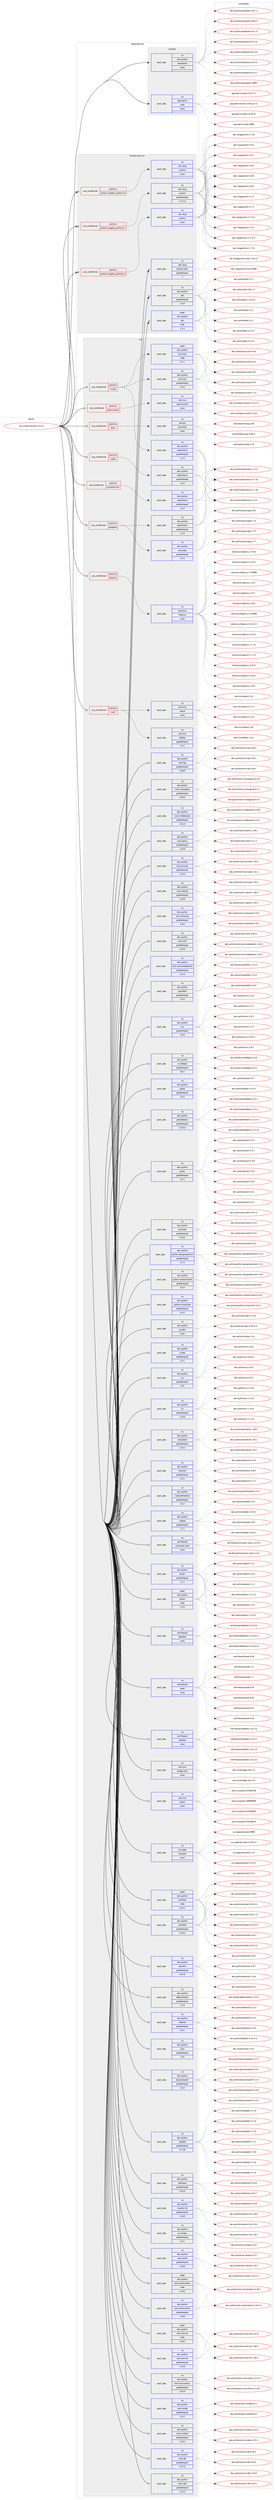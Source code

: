 digraph prolog {

# *************
# Graph options
# *************

newrank=true;
concentrate=true;
compound=true;
graph [rankdir=LR,fontname=Helvetica,fontsize=10,ranksep=1.5];#, ranksep=2.5, nodesep=0.2];
edge  [arrowhead=vee];
node  [fontname=Helvetica,fontsize=10];

# **********
# The ebuild
# **********

subgraph cluster_leftcol {
color=gray;
rank=same;
label=<<i>ebuild</i>>;
id [label="sys-cluster/neutron-13.0.4", color=red, width=4, href="../sys-cluster/neutron-13.0.4.svg"];
}

# ****************
# The dependencies
# ****************

subgraph cluster_midcol {
color=gray;
label=<<i>dependencies</i>>;
subgraph cluster_compile {
fillcolor="#eeeeee";
style=filled;
label=<<i>compile</i>>;
subgraph pack656752 {
dependency885285 [label=<<TABLE BORDER="0" CELLBORDER="1" CELLSPACING="0" CELLPADDING="4" WIDTH="220"><TR><TD ROWSPAN="6" CELLPADDING="30">pack_dep</TD></TR><TR><TD WIDTH="110">no</TD></TR><TR><TD>app-admin</TD></TR><TR><TD>sudo</TD></TR><TR><TD>none</TD></TR><TR><TD></TD></TR></TABLE>>, shape=none, color=blue];
}
id:e -> dependency885285:w [weight=20,style="solid",arrowhead="vee"];
subgraph pack656753 {
dependency885286 [label=<<TABLE BORDER="0" CELLBORDER="1" CELLSPACING="0" CELLPADDING="4" WIDTH="220"><TR><TD ROWSPAN="6" CELLPADDING="30">pack_dep</TD></TR><TR><TD WIDTH="110">no</TD></TR><TR><TD>dev-python</TD></TR><TR><TD>setuptools</TD></TR><TR><TD>none</TD></TR><TR><TD></TD></TR></TABLE>>, shape=none, color=blue];
}
id:e -> dependency885286:w [weight=20,style="solid",arrowhead="vee"];
}
subgraph cluster_compileandrun {
fillcolor="#eeeeee";
style=filled;
label=<<i>compile and run</i>>;
subgraph cond213009 {
dependency885287 [label=<<TABLE BORDER="0" CELLBORDER="1" CELLSPACING="0" CELLPADDING="4"><TR><TD ROWSPAN="3" CELLPADDING="10">use_conditional</TD></TR><TR><TD>positive</TD></TR><TR><TD>python_targets_python2_7</TD></TR></TABLE>>, shape=none, color=red];
subgraph pack656754 {
dependency885288 [label=<<TABLE BORDER="0" CELLBORDER="1" CELLSPACING="0" CELLPADDING="4" WIDTH="220"><TR><TD ROWSPAN="6" CELLPADDING="30">pack_dep</TD></TR><TR><TD WIDTH="110">no</TD></TR><TR><TD>dev-lang</TD></TR><TR><TD>python</TD></TR><TR><TD>greaterequal</TD></TR><TR><TD>2.7.5-r2</TD></TR></TABLE>>, shape=none, color=blue];
}
dependency885287:e -> dependency885288:w [weight=20,style="dashed",arrowhead="vee"];
}
id:e -> dependency885287:w [weight=20,style="solid",arrowhead="odotvee"];
subgraph cond213010 {
dependency885289 [label=<<TABLE BORDER="0" CELLBORDER="1" CELLSPACING="0" CELLPADDING="4"><TR><TD ROWSPAN="3" CELLPADDING="10">use_conditional</TD></TR><TR><TD>positive</TD></TR><TR><TD>python_targets_python3_5</TD></TR></TABLE>>, shape=none, color=red];
subgraph pack656755 {
dependency885290 [label=<<TABLE BORDER="0" CELLBORDER="1" CELLSPACING="0" CELLPADDING="4" WIDTH="220"><TR><TD ROWSPAN="6" CELLPADDING="30">pack_dep</TD></TR><TR><TD WIDTH="110">no</TD></TR><TR><TD>dev-lang</TD></TR><TR><TD>python</TD></TR><TR><TD>none</TD></TR><TR><TD></TD></TR></TABLE>>, shape=none, color=blue];
}
dependency885289:e -> dependency885290:w [weight=20,style="dashed",arrowhead="vee"];
}
id:e -> dependency885289:w [weight=20,style="solid",arrowhead="odotvee"];
subgraph cond213011 {
dependency885291 [label=<<TABLE BORDER="0" CELLBORDER="1" CELLSPACING="0" CELLPADDING="4"><TR><TD ROWSPAN="3" CELLPADDING="10">use_conditional</TD></TR><TR><TD>positive</TD></TR><TR><TD>python_targets_python3_6</TD></TR></TABLE>>, shape=none, color=red];
subgraph pack656756 {
dependency885292 [label=<<TABLE BORDER="0" CELLBORDER="1" CELLSPACING="0" CELLPADDING="4" WIDTH="220"><TR><TD ROWSPAN="6" CELLPADDING="30">pack_dep</TD></TR><TR><TD WIDTH="110">no</TD></TR><TR><TD>dev-lang</TD></TR><TR><TD>python</TD></TR><TR><TD>none</TD></TR><TR><TD></TD></TR></TABLE>>, shape=none, color=blue];
}
dependency885291:e -> dependency885292:w [weight=20,style="dashed",arrowhead="vee"];
}
id:e -> dependency885291:w [weight=20,style="solid",arrowhead="odotvee"];
subgraph pack656757 {
dependency885293 [label=<<TABLE BORDER="0" CELLBORDER="1" CELLSPACING="0" CELLPADDING="4" WIDTH="220"><TR><TD ROWSPAN="6" CELLPADDING="30">pack_dep</TD></TR><TR><TD WIDTH="110">no</TD></TR><TR><TD>dev-lang</TD></TR><TR><TD>python-exec</TD></TR><TR><TD>greaterequal</TD></TR><TR><TD>2</TD></TR></TABLE>>, shape=none, color=blue];
}
id:e -> dependency885293:w [weight=20,style="solid",arrowhead="odotvee"];
subgraph pack656758 {
dependency885294 [label=<<TABLE BORDER="0" CELLBORDER="1" CELLSPACING="0" CELLPADDING="4" WIDTH="220"><TR><TD ROWSPAN="6" CELLPADDING="30">pack_dep</TD></TR><TR><TD WIDTH="110">no</TD></TR><TR><TD>dev-python</TD></TR><TR><TD>pbr</TD></TR><TR><TD>greaterequal</TD></TR><TR><TD>2.0.0</TD></TR></TABLE>>, shape=none, color=blue];
}
id:e -> dependency885294:w [weight=20,style="solid",arrowhead="odotvee"];
subgraph pack656759 {
dependency885295 [label=<<TABLE BORDER="0" CELLBORDER="1" CELLSPACING="0" CELLPADDING="4" WIDTH="220"><TR><TD ROWSPAN="6" CELLPADDING="30">pack_dep</TD></TR><TR><TD WIDTH="110">weak</TD></TR><TR><TD>dev-python</TD></TR><TR><TD>pbr</TD></TR><TR><TD>tilde</TD></TR><TR><TD>2.1.0</TD></TR></TABLE>>, shape=none, color=blue];
}
id:e -> dependency885295:w [weight=20,style="solid",arrowhead="odotvee"];
}
subgraph cluster_run {
fillcolor="#eeeeee";
style=filled;
label=<<i>run</i>>;
subgraph cond213012 {
dependency885296 [label=<<TABLE BORDER="0" CELLBORDER="1" CELLSPACING="0" CELLPADDING="4"><TR><TD ROWSPAN="3" CELLPADDING="10">use_conditional</TD></TR><TR><TD>positive</TD></TR><TR><TD>compute-only</TD></TR></TABLE>>, shape=none, color=red];
subgraph pack656760 {
dependency885297 [label=<<TABLE BORDER="0" CELLBORDER="1" CELLSPACING="0" CELLPADDING="4" WIDTH="220"><TR><TD ROWSPAN="6" CELLPADDING="30">pack_dep</TD></TR><TR><TD WIDTH="110">no</TD></TR><TR><TD>dev-python</TD></TR><TR><TD>sqlalchemy</TD></TR><TR><TD>greaterequal</TD></TR><TR><TD>1.2.0</TD></TR></TABLE>>, shape=none, color=blue];
}
dependency885296:e -> dependency885297:w [weight=20,style="dashed",arrowhead="vee"];
}
id:e -> dependency885296:w [weight=20,style="solid",arrowhead="odot"];
subgraph cond213013 {
dependency885298 [label=<<TABLE BORDER="0" CELLBORDER="1" CELLSPACING="0" CELLPADDING="4"><TR><TD ROWSPAN="3" CELLPADDING="10">use_conditional</TD></TR><TR><TD>positive</TD></TR><TR><TD>dhcp</TD></TR></TABLE>>, shape=none, color=red];
subgraph pack656761 {
dependency885299 [label=<<TABLE BORDER="0" CELLBORDER="1" CELLSPACING="0" CELLPADDING="4" WIDTH="220"><TR><TD ROWSPAN="6" CELLPADDING="30">pack_dep</TD></TR><TR><TD WIDTH="110">no</TD></TR><TR><TD>net-dns</TD></TR><TR><TD>dnsmasq</TD></TR><TR><TD>none</TD></TR><TR><TD></TD></TR></TABLE>>, shape=none, color=blue];
}
dependency885298:e -> dependency885299:w [weight=20,style="dashed",arrowhead="vee"];
}
id:e -> dependency885298:w [weight=20,style="solid",arrowhead="odot"];
subgraph cond213014 {
dependency885300 [label=<<TABLE BORDER="0" CELLBORDER="1" CELLSPACING="0" CELLPADDING="4"><TR><TD ROWSPAN="3" CELLPADDING="10">use_conditional</TD></TR><TR><TD>positive</TD></TR><TR><TD>haproxy</TD></TR></TABLE>>, shape=none, color=red];
subgraph pack656762 {
dependency885301 [label=<<TABLE BORDER="0" CELLBORDER="1" CELLSPACING="0" CELLPADDING="4" WIDTH="220"><TR><TD ROWSPAN="6" CELLPADDING="30">pack_dep</TD></TR><TR><TD WIDTH="110">no</TD></TR><TR><TD>net-proxy</TD></TR><TR><TD>haproxy</TD></TR><TR><TD>none</TD></TR><TR><TD></TD></TR></TABLE>>, shape=none, color=blue];
}
dependency885300:e -> dependency885301:w [weight=20,style="dashed",arrowhead="vee"];
}
id:e -> dependency885300:w [weight=20,style="solid",arrowhead="odot"];
subgraph cond213015 {
dependency885302 [label=<<TABLE BORDER="0" CELLBORDER="1" CELLSPACING="0" CELLPADDING="4"><TR><TD ROWSPAN="3" CELLPADDING="10">use_conditional</TD></TR><TR><TD>positive</TD></TR><TR><TD>ipv6</TD></TR></TABLE>>, shape=none, color=red];
subgraph pack656763 {
dependency885303 [label=<<TABLE BORDER="0" CELLBORDER="1" CELLSPACING="0" CELLPADDING="4" WIDTH="220"><TR><TD ROWSPAN="6" CELLPADDING="30">pack_dep</TD></TR><TR><TD WIDTH="110">no</TD></TR><TR><TD>net-misc</TD></TR><TR><TD>radvd</TD></TR><TR><TD>none</TD></TR><TR><TD></TD></TR></TABLE>>, shape=none, color=blue];
}
dependency885302:e -> dependency885303:w [weight=20,style="dashed",arrowhead="vee"];
subgraph pack656764 {
dependency885304 [label=<<TABLE BORDER="0" CELLBORDER="1" CELLSPACING="0" CELLPADDING="4" WIDTH="220"><TR><TD ROWSPAN="6" CELLPADDING="30">pack_dep</TD></TR><TR><TD WIDTH="110">no</TD></TR><TR><TD>net-misc</TD></TR><TR><TD>dibbler</TD></TR><TR><TD>greaterequal</TD></TR><TR><TD>1.0.1</TD></TR></TABLE>>, shape=none, color=blue];
}
dependency885302:e -> dependency885304:w [weight=20,style="dashed",arrowhead="vee"];
}
id:e -> dependency885302:w [weight=20,style="solid",arrowhead="odot"];
subgraph cond213016 {
dependency885305 [label=<<TABLE BORDER="0" CELLBORDER="1" CELLSPACING="0" CELLPADDING="4"><TR><TD ROWSPAN="3" CELLPADDING="10">use_conditional</TD></TR><TR><TD>positive</TD></TR><TR><TD>mysql</TD></TR></TABLE>>, shape=none, color=red];
subgraph pack656765 {
dependency885306 [label=<<TABLE BORDER="0" CELLBORDER="1" CELLSPACING="0" CELLPADDING="4" WIDTH="220"><TR><TD ROWSPAN="6" CELLPADDING="30">pack_dep</TD></TR><TR><TD WIDTH="110">no</TD></TR><TR><TD>dev-python</TD></TR><TR><TD>pymysql</TD></TR><TR><TD>greaterequal</TD></TR><TR><TD>0.7.6</TD></TR></TABLE>>, shape=none, color=blue];
}
dependency885305:e -> dependency885306:w [weight=20,style="dashed",arrowhead="vee"];
subgraph pack656766 {
dependency885307 [label=<<TABLE BORDER="0" CELLBORDER="1" CELLSPACING="0" CELLPADDING="4" WIDTH="220"><TR><TD ROWSPAN="6" CELLPADDING="30">pack_dep</TD></TR><TR><TD WIDTH="110">weak</TD></TR><TR><TD>dev-python</TD></TR><TR><TD>pymysql</TD></TR><TR><TD>tilde</TD></TR><TR><TD>0.7.7</TD></TR></TABLE>>, shape=none, color=blue];
}
dependency885305:e -> dependency885307:w [weight=20,style="dashed",arrowhead="vee"];
subgraph pack656767 {
dependency885308 [label=<<TABLE BORDER="0" CELLBORDER="1" CELLSPACING="0" CELLPADDING="4" WIDTH="220"><TR><TD ROWSPAN="6" CELLPADDING="30">pack_dep</TD></TR><TR><TD WIDTH="110">no</TD></TR><TR><TD>dev-python</TD></TR><TR><TD>sqlalchemy</TD></TR><TR><TD>greaterequal</TD></TR><TR><TD>1.2.0</TD></TR></TABLE>>, shape=none, color=blue];
}
dependency885305:e -> dependency885308:w [weight=20,style="dashed",arrowhead="vee"];
}
id:e -> dependency885305:w [weight=20,style="solid",arrowhead="odot"];
subgraph cond213017 {
dependency885309 [label=<<TABLE BORDER="0" CELLBORDER="1" CELLSPACING="0" CELLPADDING="4"><TR><TD ROWSPAN="3" CELLPADDING="10">use_conditional</TD></TR><TR><TD>positive</TD></TR><TR><TD>openvswitch</TD></TR></TABLE>>, shape=none, color=red];
subgraph pack656768 {
dependency885310 [label=<<TABLE BORDER="0" CELLBORDER="1" CELLSPACING="0" CELLPADDING="4" WIDTH="220"><TR><TD ROWSPAN="6" CELLPADDING="30">pack_dep</TD></TR><TR><TD WIDTH="110">no</TD></TR><TR><TD>net-misc</TD></TR><TR><TD>openvswitch</TD></TR><TR><TD>none</TD></TR><TR><TD></TD></TR></TABLE>>, shape=none, color=blue];
}
dependency885309:e -> dependency885310:w [weight=20,style="dashed",arrowhead="vee"];
}
id:e -> dependency885309:w [weight=20,style="solid",arrowhead="odot"];
subgraph cond213018 {
dependency885311 [label=<<TABLE BORDER="0" CELLBORDER="1" CELLSPACING="0" CELLPADDING="4"><TR><TD ROWSPAN="3" CELLPADDING="10">use_conditional</TD></TR><TR><TD>positive</TD></TR><TR><TD>postgres</TD></TR></TABLE>>, shape=none, color=red];
subgraph pack656769 {
dependency885312 [label=<<TABLE BORDER="0" CELLBORDER="1" CELLSPACING="0" CELLPADDING="4" WIDTH="220"><TR><TD ROWSPAN="6" CELLPADDING="30">pack_dep</TD></TR><TR><TD WIDTH="110">no</TD></TR><TR><TD>dev-python</TD></TR><TR><TD>psycopg</TD></TR><TR><TD>greaterequal</TD></TR><TR><TD>2.5.0</TD></TR></TABLE>>, shape=none, color=blue];
}
dependency885311:e -> dependency885312:w [weight=20,style="dashed",arrowhead="vee"];
subgraph pack656770 {
dependency885313 [label=<<TABLE BORDER="0" CELLBORDER="1" CELLSPACING="0" CELLPADDING="4" WIDTH="220"><TR><TD ROWSPAN="6" CELLPADDING="30">pack_dep</TD></TR><TR><TD WIDTH="110">no</TD></TR><TR><TD>dev-python</TD></TR><TR><TD>sqlalchemy</TD></TR><TR><TD>greaterequal</TD></TR><TR><TD>1.2.0</TD></TR></TABLE>>, shape=none, color=blue];
}
dependency885311:e -> dependency885313:w [weight=20,style="dashed",arrowhead="vee"];
}
id:e -> dependency885311:w [weight=20,style="solid",arrowhead="odot"];
subgraph cond213019 {
dependency885314 [label=<<TABLE BORDER="0" CELLBORDER="1" CELLSPACING="0" CELLPADDING="4"><TR><TD ROWSPAN="3" CELLPADDING="10">use_conditional</TD></TR><TR><TD>positive</TD></TR><TR><TD>sqlite</TD></TR></TABLE>>, shape=none, color=red];
subgraph pack656771 {
dependency885315 [label=<<TABLE BORDER="0" CELLBORDER="1" CELLSPACING="0" CELLPADDING="4" WIDTH="220"><TR><TD ROWSPAN="6" CELLPADDING="30">pack_dep</TD></TR><TR><TD WIDTH="110">no</TD></TR><TR><TD>dev-python</TD></TR><TR><TD>sqlalchemy</TD></TR><TR><TD>greaterequal</TD></TR><TR><TD>1.2.0</TD></TR></TABLE>>, shape=none, color=blue];
}
dependency885314:e -> dependency885315:w [weight=20,style="dashed",arrowhead="vee"];
}
id:e -> dependency885314:w [weight=20,style="solid",arrowhead="odot"];
subgraph pack656772 {
dependency885316 [label=<<TABLE BORDER="0" CELLBORDER="1" CELLSPACING="0" CELLPADDING="4" WIDTH="220"><TR><TD ROWSPAN="6" CELLPADDING="30">pack_dep</TD></TR><TR><TD WIDTH="110">no</TD></TR><TR><TD>dev-python</TD></TR><TR><TD>alembic</TD></TR><TR><TD>greaterequal</TD></TR><TR><TD>0.8.10</TD></TR></TABLE>>, shape=none, color=blue];
}
id:e -> dependency885316:w [weight=20,style="solid",arrowhead="odot"];
subgraph pack656773 {
dependency885317 [label=<<TABLE BORDER="0" CELLBORDER="1" CELLSPACING="0" CELLPADDING="4" WIDTH="220"><TR><TD ROWSPAN="6" CELLPADDING="30">pack_dep</TD></TR><TR><TD WIDTH="110">no</TD></TR><TR><TD>dev-python</TD></TR><TR><TD>debtcollector</TD></TR><TR><TD>greaterequal</TD></TR><TR><TD>1.2.0</TD></TR></TABLE>>, shape=none, color=blue];
}
id:e -> dependency885317:w [weight=20,style="solid",arrowhead="odot"];
subgraph pack656774 {
dependency885318 [label=<<TABLE BORDER="0" CELLBORDER="1" CELLSPACING="0" CELLPADDING="4" WIDTH="220"><TR><TD ROWSPAN="6" CELLPADDING="30">pack_dep</TD></TR><TR><TD WIDTH="110">no</TD></TR><TR><TD>dev-python</TD></TR><TR><TD>eventlet</TD></TR><TR><TD>greaterequal</TD></TR><TR><TD>0.18.4</TD></TR></TABLE>>, shape=none, color=blue];
}
id:e -> dependency885318:w [weight=20,style="solid",arrowhead="odot"];
subgraph pack656775 {
dependency885319 [label=<<TABLE BORDER="0" CELLBORDER="1" CELLSPACING="0" CELLPADDING="4" WIDTH="220"><TR><TD ROWSPAN="6" CELLPADDING="30">pack_dep</TD></TR><TR><TD WIDTH="110">no</TD></TR><TR><TD>dev-python</TD></TR><TR><TD>httplib2</TD></TR><TR><TD>greaterequal</TD></TR><TR><TD>0.9.1</TD></TR></TABLE>>, shape=none, color=blue];
}
id:e -> dependency885319:w [weight=20,style="solid",arrowhead="odot"];
subgraph pack656776 {
dependency885320 [label=<<TABLE BORDER="0" CELLBORDER="1" CELLSPACING="0" CELLPADDING="4" WIDTH="220"><TR><TD ROWSPAN="6" CELLPADDING="30">pack_dep</TD></TR><TR><TD WIDTH="110">no</TD></TR><TR><TD>dev-python</TD></TR><TR><TD>jinja</TD></TR><TR><TD>greaterequal</TD></TR><TR><TD>2.10</TD></TR></TABLE>>, shape=none, color=blue];
}
id:e -> dependency885320:w [weight=20,style="solid",arrowhead="odot"];
subgraph pack656777 {
dependency885321 [label=<<TABLE BORDER="0" CELLBORDER="1" CELLSPACING="0" CELLPADDING="4" WIDTH="220"><TR><TD ROWSPAN="6" CELLPADDING="30">pack_dep</TD></TR><TR><TD WIDTH="110">no</TD></TR><TR><TD>dev-python</TD></TR><TR><TD>keystoneauth</TD></TR><TR><TD>greaterequal</TD></TR><TR><TD>3.4.0</TD></TR></TABLE>>, shape=none, color=blue];
}
id:e -> dependency885321:w [weight=20,style="solid",arrowhead="odot"];
subgraph pack656778 {
dependency885322 [label=<<TABLE BORDER="0" CELLBORDER="1" CELLSPACING="0" CELLPADDING="4" WIDTH="220"><TR><TD ROWSPAN="6" CELLPADDING="30">pack_dep</TD></TR><TR><TD WIDTH="110">no</TD></TR><TR><TD>dev-python</TD></TR><TR><TD>netaddr</TD></TR><TR><TD>greaterequal</TD></TR><TR><TD>0.7.18</TD></TR></TABLE>>, shape=none, color=blue];
}
id:e -> dependency885322:w [weight=20,style="solid",arrowhead="odot"];
subgraph pack656779 {
dependency885323 [label=<<TABLE BORDER="0" CELLBORDER="1" CELLSPACING="0" CELLPADDING="4" WIDTH="220"><TR><TD ROWSPAN="6" CELLPADDING="30">pack_dep</TD></TR><TR><TD WIDTH="110">no</TD></TR><TR><TD>dev-python</TD></TR><TR><TD>netifaces</TD></TR><TR><TD>greaterequal</TD></TR><TR><TD>0.10.4</TD></TR></TABLE>>, shape=none, color=blue];
}
id:e -> dependency885323:w [weight=20,style="solid",arrowhead="odot"];
subgraph pack656780 {
dependency885324 [label=<<TABLE BORDER="0" CELLBORDER="1" CELLSPACING="0" CELLPADDING="4" WIDTH="220"><TR><TD ROWSPAN="6" CELLPADDING="30">pack_dep</TD></TR><TR><TD WIDTH="110">no</TD></TR><TR><TD>dev-python</TD></TR><TR><TD>neutron-lib</TD></TR><TR><TD>greaterequal</TD></TR><TR><TD>1.18.0</TD></TR></TABLE>>, shape=none, color=blue];
}
id:e -> dependency885324:w [weight=20,style="solid",arrowhead="odot"];
subgraph pack656781 {
dependency885325 [label=<<TABLE BORDER="0" CELLBORDER="1" CELLSPACING="0" CELLPADDING="4" WIDTH="220"><TR><TD ROWSPAN="6" CELLPADDING="30">pack_dep</TD></TR><TR><TD WIDTH="110">no</TD></TR><TR><TD>dev-python</TD></TR><TR><TD>os-xenapi</TD></TR><TR><TD>greaterequal</TD></TR><TR><TD>0.3.1</TD></TR></TABLE>>, shape=none, color=blue];
}
id:e -> dependency885325:w [weight=20,style="solid",arrowhead="odot"];
subgraph pack656782 {
dependency885326 [label=<<TABLE BORDER="0" CELLBORDER="1" CELLSPACING="0" CELLPADDING="4" WIDTH="220"><TR><TD ROWSPAN="6" CELLPADDING="30">pack_dep</TD></TR><TR><TD WIDTH="110">no</TD></TR><TR><TD>dev-python</TD></TR><TR><TD>oslo-cache</TD></TR><TR><TD>greaterequal</TD></TR><TR><TD>1.26.0</TD></TR></TABLE>>, shape=none, color=blue];
}
id:e -> dependency885326:w [weight=20,style="solid",arrowhead="odot"];
subgraph pack656783 {
dependency885327 [label=<<TABLE BORDER="0" CELLBORDER="1" CELLSPACING="0" CELLPADDING="4" WIDTH="220"><TR><TD ROWSPAN="6" CELLPADDING="30">pack_dep</TD></TR><TR><TD WIDTH="110">no</TD></TR><TR><TD>dev-python</TD></TR><TR><TD>oslo-concurrency</TD></TR><TR><TD>greaterequal</TD></TR><TR><TD>3.25.0</TD></TR></TABLE>>, shape=none, color=blue];
}
id:e -> dependency885327:w [weight=20,style="solid",arrowhead="odot"];
subgraph pack656784 {
dependency885328 [label=<<TABLE BORDER="0" CELLBORDER="1" CELLSPACING="0" CELLPADDING="4" WIDTH="220"><TR><TD ROWSPAN="6" CELLPADDING="30">pack_dep</TD></TR><TR><TD WIDTH="110">no</TD></TR><TR><TD>dev-python</TD></TR><TR><TD>oslo-config</TD></TR><TR><TD>greaterequal</TD></TR><TR><TD>5.1.0</TD></TR></TABLE>>, shape=none, color=blue];
}
id:e -> dependency885328:w [weight=20,style="solid",arrowhead="odot"];
subgraph pack656785 {
dependency885329 [label=<<TABLE BORDER="0" CELLBORDER="1" CELLSPACING="0" CELLPADDING="4" WIDTH="220"><TR><TD ROWSPAN="6" CELLPADDING="30">pack_dep</TD></TR><TR><TD WIDTH="110">no</TD></TR><TR><TD>dev-python</TD></TR><TR><TD>oslo-context</TD></TR><TR><TD>greaterequal</TD></TR><TR><TD>2.19.2</TD></TR></TABLE>>, shape=none, color=blue];
}
id:e -> dependency885329:w [weight=20,style="solid",arrowhead="odot"];
subgraph pack656786 {
dependency885330 [label=<<TABLE BORDER="0" CELLBORDER="1" CELLSPACING="0" CELLPADDING="4" WIDTH="220"><TR><TD ROWSPAN="6" CELLPADDING="30">pack_dep</TD></TR><TR><TD WIDTH="110">no</TD></TR><TR><TD>dev-python</TD></TR><TR><TD>oslo-db</TD></TR><TR><TD>greaterequal</TD></TR><TR><TD>4.27.0</TD></TR></TABLE>>, shape=none, color=blue];
}
id:e -> dependency885330:w [weight=20,style="solid",arrowhead="odot"];
subgraph pack656787 {
dependency885331 [label=<<TABLE BORDER="0" CELLBORDER="1" CELLSPACING="0" CELLPADDING="4" WIDTH="220"><TR><TD ROWSPAN="6" CELLPADDING="30">pack_dep</TD></TR><TR><TD WIDTH="110">no</TD></TR><TR><TD>dev-python</TD></TR><TR><TD>oslo-i18n</TD></TR><TR><TD>greaterequal</TD></TR><TR><TD>3.15.3</TD></TR></TABLE>>, shape=none, color=blue];
}
id:e -> dependency885331:w [weight=20,style="solid",arrowhead="odot"];
subgraph pack656788 {
dependency885332 [label=<<TABLE BORDER="0" CELLBORDER="1" CELLSPACING="0" CELLPADDING="4" WIDTH="220"><TR><TD ROWSPAN="6" CELLPADDING="30">pack_dep</TD></TR><TR><TD WIDTH="110">no</TD></TR><TR><TD>dev-python</TD></TR><TR><TD>oslo-log</TD></TR><TR><TD>greaterequal</TD></TR><TR><TD>3.36.0</TD></TR></TABLE>>, shape=none, color=blue];
}
id:e -> dependency885332:w [weight=20,style="solid",arrowhead="odot"];
subgraph pack656789 {
dependency885333 [label=<<TABLE BORDER="0" CELLBORDER="1" CELLSPACING="0" CELLPADDING="4" WIDTH="220"><TR><TD ROWSPAN="6" CELLPADDING="30">pack_dep</TD></TR><TR><TD WIDTH="110">no</TD></TR><TR><TD>dev-python</TD></TR><TR><TD>oslo-messaging</TD></TR><TR><TD>greaterequal</TD></TR><TR><TD>5.29.0</TD></TR></TABLE>>, shape=none, color=blue];
}
id:e -> dependency885333:w [weight=20,style="solid",arrowhead="odot"];
subgraph pack656790 {
dependency885334 [label=<<TABLE BORDER="0" CELLBORDER="1" CELLSPACING="0" CELLPADDING="4" WIDTH="220"><TR><TD ROWSPAN="6" CELLPADDING="30">pack_dep</TD></TR><TR><TD WIDTH="110">no</TD></TR><TR><TD>dev-python</TD></TR><TR><TD>oslo-middleware</TD></TR><TR><TD>greaterequal</TD></TR><TR><TD>3.31.0</TD></TR></TABLE>>, shape=none, color=blue];
}
id:e -> dependency885334:w [weight=20,style="solid",arrowhead="odot"];
subgraph pack656791 {
dependency885335 [label=<<TABLE BORDER="0" CELLBORDER="1" CELLSPACING="0" CELLPADDING="4" WIDTH="220"><TR><TD ROWSPAN="6" CELLPADDING="30">pack_dep</TD></TR><TR><TD WIDTH="110">no</TD></TR><TR><TD>dev-python</TD></TR><TR><TD>oslo-policy</TD></TR><TR><TD>greaterequal</TD></TR><TR><TD>1.30.0</TD></TR></TABLE>>, shape=none, color=blue];
}
id:e -> dependency885335:w [weight=20,style="solid",arrowhead="odot"];
subgraph pack656792 {
dependency885336 [label=<<TABLE BORDER="0" CELLBORDER="1" CELLSPACING="0" CELLPADDING="4" WIDTH="220"><TR><TD ROWSPAN="6" CELLPADDING="30">pack_dep</TD></TR><TR><TD WIDTH="110">no</TD></TR><TR><TD>dev-python</TD></TR><TR><TD>oslo-privsep</TD></TR><TR><TD>greaterequal</TD></TR><TR><TD>1.23.0</TD></TR></TABLE>>, shape=none, color=blue];
}
id:e -> dependency885336:w [weight=20,style="solid",arrowhead="odot"];
subgraph pack656793 {
dependency885337 [label=<<TABLE BORDER="0" CELLBORDER="1" CELLSPACING="0" CELLPADDING="4" WIDTH="220"><TR><TD ROWSPAN="6" CELLPADDING="30">pack_dep</TD></TR><TR><TD WIDTH="110">no</TD></TR><TR><TD>dev-python</TD></TR><TR><TD>oslo-reports</TD></TR><TR><TD>greaterequal</TD></TR><TR><TD>1.18.0</TD></TR></TABLE>>, shape=none, color=blue];
}
id:e -> dependency885337:w [weight=20,style="solid",arrowhead="odot"];
subgraph pack656794 {
dependency885338 [label=<<TABLE BORDER="0" CELLBORDER="1" CELLSPACING="0" CELLPADDING="4" WIDTH="220"><TR><TD ROWSPAN="6" CELLPADDING="30">pack_dep</TD></TR><TR><TD WIDTH="110">no</TD></TR><TR><TD>dev-python</TD></TR><TR><TD>oslo-rootwrap</TD></TR><TR><TD>greaterequal</TD></TR><TR><TD>5.8.0</TD></TR></TABLE>>, shape=none, color=blue];
}
id:e -> dependency885338:w [weight=20,style="solid",arrowhead="odot"];
subgraph pack656795 {
dependency885339 [label=<<TABLE BORDER="0" CELLBORDER="1" CELLSPACING="0" CELLPADDING="4" WIDTH="220"><TR><TD ROWSPAN="6" CELLPADDING="30">pack_dep</TD></TR><TR><TD WIDTH="110">no</TD></TR><TR><TD>dev-python</TD></TR><TR><TD>oslo-serialization</TD></TR><TR><TD>greaterequal</TD></TR><TR><TD>1.18.0</TD></TR></TABLE>>, shape=none, color=blue];
}
id:e -> dependency885339:w [weight=20,style="solid",arrowhead="odot"];
subgraph pack656796 {
dependency885340 [label=<<TABLE BORDER="0" CELLBORDER="1" CELLSPACING="0" CELLPADDING="4" WIDTH="220"><TR><TD ROWSPAN="6" CELLPADDING="30">pack_dep</TD></TR><TR><TD WIDTH="110">no</TD></TR><TR><TD>dev-python</TD></TR><TR><TD>oslo-service</TD></TR><TR><TD>greaterequal</TD></TR><TR><TD>1.24.0</TD></TR></TABLE>>, shape=none, color=blue];
}
id:e -> dependency885340:w [weight=20,style="solid",arrowhead="odot"];
subgraph pack656797 {
dependency885341 [label=<<TABLE BORDER="0" CELLBORDER="1" CELLSPACING="0" CELLPADDING="4" WIDTH="220"><TR><TD ROWSPAN="6" CELLPADDING="30">pack_dep</TD></TR><TR><TD WIDTH="110">no</TD></TR><TR><TD>dev-python</TD></TR><TR><TD>oslo-utils</TD></TR><TR><TD>greaterequal</TD></TR><TR><TD>3.33.0</TD></TR></TABLE>>, shape=none, color=blue];
}
id:e -> dependency885341:w [weight=20,style="solid",arrowhead="odot"];
subgraph pack656798 {
dependency885342 [label=<<TABLE BORDER="0" CELLBORDER="1" CELLSPACING="0" CELLPADDING="4" WIDTH="220"><TR><TD ROWSPAN="6" CELLPADDING="30">pack_dep</TD></TR><TR><TD WIDTH="110">no</TD></TR><TR><TD>dev-python</TD></TR><TR><TD>oslo-versionedobjects</TD></TR><TR><TD>greaterequal</TD></TR><TR><TD>1.31.2</TD></TR></TABLE>>, shape=none, color=blue];
}
id:e -> dependency885342:w [weight=20,style="solid",arrowhead="odot"];
subgraph pack656799 {
dependency885343 [label=<<TABLE BORDER="0" CELLBORDER="1" CELLSPACING="0" CELLPADDING="4" WIDTH="220"><TR><TD ROWSPAN="6" CELLPADDING="30">pack_dep</TD></TR><TR><TD WIDTH="110">no</TD></TR><TR><TD>dev-python</TD></TR><TR><TD>osprofiler</TD></TR><TR><TD>greaterequal</TD></TR><TR><TD>1.4.0</TD></TR></TABLE>>, shape=none, color=blue];
}
id:e -> dependency885343:w [weight=20,style="solid",arrowhead="odot"];
subgraph pack656800 {
dependency885344 [label=<<TABLE BORDER="0" CELLBORDER="1" CELLSPACING="0" CELLPADDING="4" WIDTH="220"><TR><TD ROWSPAN="6" CELLPADDING="30">pack_dep</TD></TR><TR><TD WIDTH="110">no</TD></TR><TR><TD>dev-python</TD></TR><TR><TD>ovs</TD></TR><TR><TD>greaterequal</TD></TR><TR><TD>2.8.0</TD></TR></TABLE>>, shape=none, color=blue];
}
id:e -> dependency885344:w [weight=20,style="solid",arrowhead="odot"];
subgraph pack656801 {
dependency885345 [label=<<TABLE BORDER="0" CELLBORDER="1" CELLSPACING="0" CELLPADDING="4" WIDTH="220"><TR><TD ROWSPAN="6" CELLPADDING="30">pack_dep</TD></TR><TR><TD WIDTH="110">no</TD></TR><TR><TD>dev-python</TD></TR><TR><TD>ovsdbapp</TD></TR><TR><TD>greaterequal</TD></TR><TR><TD>0.9.1</TD></TR></TABLE>>, shape=none, color=blue];
}
id:e -> dependency885345:w [weight=20,style="solid",arrowhead="odot"];
subgraph pack656802 {
dependency885346 [label=<<TABLE BORDER="0" CELLBORDER="1" CELLSPACING="0" CELLPADDING="4" WIDTH="220"><TR><TD ROWSPAN="6" CELLPADDING="30">pack_dep</TD></TR><TR><TD WIDTH="110">no</TD></TR><TR><TD>dev-python</TD></TR><TR><TD>paste</TD></TR><TR><TD>greaterequal</TD></TR><TR><TD>2.0.2</TD></TR></TABLE>>, shape=none, color=blue];
}
id:e -> dependency885346:w [weight=20,style="solid",arrowhead="odot"];
subgraph pack656803 {
dependency885347 [label=<<TABLE BORDER="0" CELLBORDER="1" CELLSPACING="0" CELLPADDING="4" WIDTH="220"><TR><TD ROWSPAN="6" CELLPADDING="30">pack_dep</TD></TR><TR><TD WIDTH="110">no</TD></TR><TR><TD>dev-python</TD></TR><TR><TD>pastedeploy</TD></TR><TR><TD>greaterequal</TD></TR><TR><TD>1.5.0-r1</TD></TR></TABLE>>, shape=none, color=blue];
}
id:e -> dependency885347:w [weight=20,style="solid",arrowhead="odot"];
subgraph pack656804 {
dependency885348 [label=<<TABLE BORDER="0" CELLBORDER="1" CELLSPACING="0" CELLPADDING="4" WIDTH="220"><TR><TD ROWSPAN="6" CELLPADDING="30">pack_dep</TD></TR><TR><TD WIDTH="110">no</TD></TR><TR><TD>dev-python</TD></TR><TR><TD>pecan</TD></TR><TR><TD>greaterequal</TD></TR><TR><TD>1.1.1</TD></TR></TABLE>>, shape=none, color=blue];
}
id:e -> dependency885348:w [weight=20,style="solid",arrowhead="odot"];
subgraph pack656805 {
dependency885349 [label=<<TABLE BORDER="0" CELLBORDER="1" CELLSPACING="0" CELLPADDING="4" WIDTH="220"><TR><TD ROWSPAN="6" CELLPADDING="30">pack_dep</TD></TR><TR><TD WIDTH="110">no</TD></TR><TR><TD>dev-python</TD></TR><TR><TD>psutil</TD></TR><TR><TD>greaterequal</TD></TR><TR><TD>3.2.2</TD></TR></TABLE>>, shape=none, color=blue];
}
id:e -> dependency885349:w [weight=20,style="solid",arrowhead="odot"];
subgraph pack656806 {
dependency885350 [label=<<TABLE BORDER="0" CELLBORDER="1" CELLSPACING="0" CELLPADDING="4" WIDTH="220"><TR><TD ROWSPAN="6" CELLPADDING="30">pack_dep</TD></TR><TR><TD WIDTH="110">no</TD></TR><TR><TD>dev-python</TD></TR><TR><TD>pyroute2</TD></TR><TR><TD>greaterequal</TD></TR><TR><TD>0.4.21</TD></TR></TABLE>>, shape=none, color=blue];
}
id:e -> dependency885350:w [weight=20,style="solid",arrowhead="odot"];
subgraph pack656807 {
dependency885351 [label=<<TABLE BORDER="0" CELLBORDER="1" CELLSPACING="0" CELLPADDING="4" WIDTH="220"><TR><TD ROWSPAN="6" CELLPADDING="30">pack_dep</TD></TR><TR><TD WIDTH="110">no</TD></TR><TR><TD>dev-python</TD></TR><TR><TD>python-designateclient</TD></TR><TR><TD>greaterequal</TD></TR><TR><TD>2.7.0</TD></TR></TABLE>>, shape=none, color=blue];
}
id:e -> dependency885351:w [weight=20,style="solid",arrowhead="odot"];
subgraph pack656808 {
dependency885352 [label=<<TABLE BORDER="0" CELLBORDER="1" CELLSPACING="0" CELLPADDING="4" WIDTH="220"><TR><TD ROWSPAN="6" CELLPADDING="30">pack_dep</TD></TR><TR><TD WIDTH="110">no</TD></TR><TR><TD>dev-python</TD></TR><TR><TD>python-neutronclient</TD></TR><TR><TD>greaterequal</TD></TR><TR><TD>6.3.0</TD></TR></TABLE>>, shape=none, color=blue];
}
id:e -> dependency885352:w [weight=20,style="solid",arrowhead="odot"];
subgraph pack656809 {
dependency885353 [label=<<TABLE BORDER="0" CELLBORDER="1" CELLSPACING="0" CELLPADDING="4" WIDTH="220"><TR><TD ROWSPAN="6" CELLPADDING="30">pack_dep</TD></TR><TR><TD WIDTH="110">no</TD></TR><TR><TD>dev-python</TD></TR><TR><TD>python-novaclient</TD></TR><TR><TD>greaterequal</TD></TR><TR><TD>9.1.0</TD></TR></TABLE>>, shape=none, color=blue];
}
id:e -> dependency885353:w [weight=20,style="solid",arrowhead="odot"];
subgraph pack656810 {
dependency885354 [label=<<TABLE BORDER="0" CELLBORDER="1" CELLSPACING="0" CELLPADDING="4" WIDTH="220"><TR><TD ROWSPAN="6" CELLPADDING="30">pack_dep</TD></TR><TR><TD WIDTH="110">no</TD></TR><TR><TD>dev-python</TD></TR><TR><TD>pyudev</TD></TR><TR><TD>none</TD></TR><TR><TD></TD></TR></TABLE>>, shape=none, color=blue];
}
id:e -> dependency885354:w [weight=20,style="solid",arrowhead="odot"];
subgraph pack656811 {
dependency885355 [label=<<TABLE BORDER="0" CELLBORDER="1" CELLSPACING="0" CELLPADDING="4" WIDTH="220"><TR><TD ROWSPAN="6" CELLPADDING="30">pack_dep</TD></TR><TR><TD WIDTH="110">no</TD></TR><TR><TD>dev-python</TD></TR><TR><TD>routes</TD></TR><TR><TD>greaterequal</TD></TR><TR><TD>2.3.1</TD></TR></TABLE>>, shape=none, color=blue];
}
id:e -> dependency885355:w [weight=20,style="solid",arrowhead="odot"];
subgraph pack656812 {
dependency885356 [label=<<TABLE BORDER="0" CELLBORDER="1" CELLSPACING="0" CELLPADDING="4" WIDTH="220"><TR><TD ROWSPAN="6" CELLPADDING="30">pack_dep</TD></TR><TR><TD WIDTH="110">no</TD></TR><TR><TD>dev-python</TD></TR><TR><TD>ryu</TD></TR><TR><TD>greaterequal</TD></TR><TR><TD>4.24</TD></TR></TABLE>>, shape=none, color=blue];
}
id:e -> dependency885356:w [weight=20,style="solid",arrowhead="odot"];
subgraph pack656813 {
dependency885357 [label=<<TABLE BORDER="0" CELLBORDER="1" CELLSPACING="0" CELLPADDING="4" WIDTH="220"><TR><TD ROWSPAN="6" CELLPADDING="30">pack_dep</TD></TR><TR><TD WIDTH="110">no</TD></TR><TR><TD>dev-python</TD></TR><TR><TD>six</TD></TR><TR><TD>greaterequal</TD></TR><TR><TD>1.10.0</TD></TR></TABLE>>, shape=none, color=blue];
}
id:e -> dependency885357:w [weight=20,style="solid",arrowhead="odot"];
subgraph pack656814 {
dependency885358 [label=<<TABLE BORDER="0" CELLBORDER="1" CELLSPACING="0" CELLPADDING="4" WIDTH="220"><TR><TD ROWSPAN="6" CELLPADDING="30">pack_dep</TD></TR><TR><TD WIDTH="110">no</TD></TR><TR><TD>dev-python</TD></TR><TR><TD>stevedore</TD></TR><TR><TD>greaterequal</TD></TR><TR><TD>1.20.1</TD></TR></TABLE>>, shape=none, color=blue];
}
id:e -> dependency885358:w [weight=20,style="solid",arrowhead="odot"];
subgraph pack656815 {
dependency885359 [label=<<TABLE BORDER="0" CELLBORDER="1" CELLSPACING="0" CELLPADDING="4" WIDTH="220"><TR><TD ROWSPAN="6" CELLPADDING="30">pack_dep</TD></TR><TR><TD WIDTH="110">no</TD></TR><TR><TD>dev-python</TD></TR><TR><TD>tenacity</TD></TR><TR><TD>greaterequal</TD></TR><TR><TD>3.2.1</TD></TR></TABLE>>, shape=none, color=blue];
}
id:e -> dependency885359:w [weight=20,style="solid",arrowhead="odot"];
subgraph pack656816 {
dependency885360 [label=<<TABLE BORDER="0" CELLBORDER="1" CELLSPACING="0" CELLPADDING="4" WIDTH="220"><TR><TD ROWSPAN="6" CELLPADDING="30">pack_dep</TD></TR><TR><TD WIDTH="110">no</TD></TR><TR><TD>dev-python</TD></TR><TR><TD>weakrefmethod</TD></TR><TR><TD>greaterequal</TD></TR><TR><TD>1.0.2</TD></TR></TABLE>>, shape=none, color=blue];
}
id:e -> dependency885360:w [weight=20,style="solid",arrowhead="odot"];
subgraph pack656817 {
dependency885361 [label=<<TABLE BORDER="0" CELLBORDER="1" CELLSPACING="0" CELLPADDING="4" WIDTH="220"><TR><TD ROWSPAN="6" CELLPADDING="30">pack_dep</TD></TR><TR><TD WIDTH="110">no</TD></TR><TR><TD>dev-python</TD></TR><TR><TD>webob</TD></TR><TR><TD>greaterequal</TD></TR><TR><TD>1.7.1</TD></TR></TABLE>>, shape=none, color=blue];
}
id:e -> dependency885361:w [weight=20,style="solid",arrowhead="odot"];
subgraph pack656818 {
dependency885362 [label=<<TABLE BORDER="0" CELLBORDER="1" CELLSPACING="0" CELLPADDING="4" WIDTH="220"><TR><TD ROWSPAN="6" CELLPADDING="30">pack_dep</TD></TR><TR><TD WIDTH="110">no</TD></TR><TR><TD>net-firewall</TD></TR><TR><TD>conntrack-tools</TD></TR><TR><TD>none</TD></TR><TR><TD></TD></TR></TABLE>>, shape=none, color=blue];
}
id:e -> dependency885362:w [weight=20,style="solid",arrowhead="odot"];
subgraph pack656819 {
dependency885363 [label=<<TABLE BORDER="0" CELLBORDER="1" CELLSPACING="0" CELLPADDING="4" WIDTH="220"><TR><TD ROWSPAN="6" CELLPADDING="30">pack_dep</TD></TR><TR><TD WIDTH="110">no</TD></TR><TR><TD>net-firewall</TD></TR><TR><TD>ebtables</TD></TR><TR><TD>none</TD></TR><TR><TD></TD></TR></TABLE>>, shape=none, color=blue];
}
id:e -> dependency885363:w [weight=20,style="solid",arrowhead="odot"];
subgraph pack656820 {
dependency885364 [label=<<TABLE BORDER="0" CELLBORDER="1" CELLSPACING="0" CELLPADDING="4" WIDTH="220"><TR><TD ROWSPAN="6" CELLPADDING="30">pack_dep</TD></TR><TR><TD WIDTH="110">no</TD></TR><TR><TD>net-firewall</TD></TR><TR><TD>ipset</TD></TR><TR><TD>none</TD></TR><TR><TD></TD></TR></TABLE>>, shape=none, color=blue];
}
id:e -> dependency885364:w [weight=20,style="solid",arrowhead="odot"];
subgraph pack656821 {
dependency885365 [label=<<TABLE BORDER="0" CELLBORDER="1" CELLSPACING="0" CELLPADDING="4" WIDTH="220"><TR><TD ROWSPAN="6" CELLPADDING="30">pack_dep</TD></TR><TR><TD WIDTH="110">no</TD></TR><TR><TD>net-firewall</TD></TR><TR><TD>iptables</TD></TR><TR><TD>none</TD></TR><TR><TD></TD></TR></TABLE>>, shape=none, color=blue];
}
id:e -> dependency885365:w [weight=20,style="solid",arrowhead="odot"];
subgraph pack656822 {
dependency885366 [label=<<TABLE BORDER="0" CELLBORDER="1" CELLSPACING="0" CELLPADDING="4" WIDTH="220"><TR><TD ROWSPAN="6" CELLPADDING="30">pack_dep</TD></TR><TR><TD WIDTH="110">no</TD></TR><TR><TD>net-misc</TD></TR><TR><TD>bridge-utils</TD></TR><TR><TD>none</TD></TR><TR><TD></TD></TR></TABLE>>, shape=none, color=blue];
}
id:e -> dependency885366:w [weight=20,style="solid",arrowhead="odot"];
subgraph pack656823 {
dependency885367 [label=<<TABLE BORDER="0" CELLBORDER="1" CELLSPACING="0" CELLPADDING="4" WIDTH="220"><TR><TD ROWSPAN="6" CELLPADDING="30">pack_dep</TD></TR><TR><TD WIDTH="110">no</TD></TR><TR><TD>net-misc</TD></TR><TR><TD>iputils</TD></TR><TR><TD>none</TD></TR><TR><TD></TD></TR></TABLE>>, shape=none, color=blue];
}
id:e -> dependency885367:w [weight=20,style="solid",arrowhead="odot"];
subgraph pack656824 {
dependency885368 [label=<<TABLE BORDER="0" CELLBORDER="1" CELLSPACING="0" CELLPADDING="4" WIDTH="220"><TR><TD ROWSPAN="6" CELLPADDING="30">pack_dep</TD></TR><TR><TD WIDTH="110">no</TD></TR><TR><TD>sys-apps</TD></TR><TR><TD>iproute2</TD></TR><TR><TD>none</TD></TR><TR><TD></TD></TR></TABLE>>, shape=none, color=blue];
}
id:e -> dependency885368:w [weight=20,style="solid",arrowhead="odot"];
subgraph pack656825 {
dependency885369 [label=<<TABLE BORDER="0" CELLBORDER="1" CELLSPACING="0" CELLPADDING="4" WIDTH="220"><TR><TD ROWSPAN="6" CELLPADDING="30">pack_dep</TD></TR><TR><TD WIDTH="110">weak</TD></TR><TR><TD>dev-python</TD></TR><TR><TD>eventlet</TD></TR><TR><TD>tilde</TD></TR><TR><TD>0.20.1</TD></TR></TABLE>>, shape=none, color=blue];
}
id:e -> dependency885369:w [weight=20,style="solid",arrowhead="odot"];
subgraph pack656826 {
dependency885370 [label=<<TABLE BORDER="0" CELLBORDER="1" CELLSPACING="0" CELLPADDING="4" WIDTH="220"><TR><TD ROWSPAN="6" CELLPADDING="30">pack_dep</TD></TR><TR><TD WIDTH="110">weak</TD></TR><TR><TD>dev-python</TD></TR><TR><TD>oslo-serialization</TD></TR><TR><TD>tilde</TD></TR><TR><TD>2.19.1</TD></TR></TABLE>>, shape=none, color=blue];
}
id:e -> dependency885370:w [weight=20,style="solid",arrowhead="odot"];
subgraph pack656827 {
dependency885371 [label=<<TABLE BORDER="0" CELLBORDER="1" CELLSPACING="0" CELLPADDING="4" WIDTH="220"><TR><TD ROWSPAN="6" CELLPADDING="30">pack_dep</TD></TR><TR><TD WIDTH="110">weak</TD></TR><TR><TD>dev-python</TD></TR><TR><TD>oslo-service</TD></TR><TR><TD>tilde</TD></TR><TR><TD>1.28.1</TD></TR></TABLE>>, shape=none, color=blue];
}
id:e -> dependency885371:w [weight=20,style="solid",arrowhead="odot"];
subgraph pack656828 {
dependency885372 [label=<<TABLE BORDER="0" CELLBORDER="1" CELLSPACING="0" CELLPADDING="4" WIDTH="220"><TR><TD ROWSPAN="6" CELLPADDING="30">pack_dep</TD></TR><TR><TD WIDTH="110">weak</TD></TR><TR><TD>dev-python</TD></TR><TR><TD>pecan</TD></TR><TR><TD>tilde</TD></TR><TR><TD>1.2.0</TD></TR></TABLE>>, shape=none, color=blue];
}
id:e -> dependency885372:w [weight=20,style="solid",arrowhead="odot"];
}
}

# **************
# The candidates
# **************

subgraph cluster_choices {
rank=same;
color=gray;
label=<<i>candidates</i>>;

subgraph choice656752 {
color=black;
nodesep=1;
choice97112112459710010910511047115117100111454946564650554511449 [label="app-admin/sudo-1.8.27-r1", color=red, width=4,href="../app-admin/sudo-1.8.27-r1.svg"];
choice971121124597100109105110471151171001114549465646505695112494511450 [label="app-admin/sudo-1.8.28_p1-r2", color=red, width=4,href="../app-admin/sudo-1.8.28_p1-r2.svg"];
choice97112112459710010910511047115117100111454946564650574511450 [label="app-admin/sudo-1.8.29-r2", color=red, width=4,href="../app-admin/sudo-1.8.29-r2.svg"];
choice971121124597100109105110471151171001114557575757 [label="app-admin/sudo-9999", color=red, width=4,href="../app-admin/sudo-9999.svg"];
dependency885285:e -> choice97112112459710010910511047115117100111454946564650554511449:w [style=dotted,weight="100"];
dependency885285:e -> choice971121124597100109105110471151171001114549465646505695112494511450:w [style=dotted,weight="100"];
dependency885285:e -> choice97112112459710010910511047115117100111454946564650574511450:w [style=dotted,weight="100"];
dependency885285:e -> choice971121124597100109105110471151171001114557575757:w [style=dotted,weight="100"];
}
subgraph choice656753 {
color=black;
nodesep=1;
choice100101118451121211161041111104711510111611711211611111110811545515446554650 [label="dev-python/setuptools-36.7.2", color=red, width=4,href="../dev-python/setuptools-36.7.2.svg"];
choice100101118451121211161041111104711510111611711211611111110811545524846544651 [label="dev-python/setuptools-40.6.3", color=red, width=4,href="../dev-python/setuptools-40.6.3.svg"];
choice100101118451121211161041111104711510111611711211611111110811545524946494648 [label="dev-python/setuptools-41.1.0", color=red, width=4,href="../dev-python/setuptools-41.1.0.svg"];
choice100101118451121211161041111104711510111611711211611111110811545524946504648 [label="dev-python/setuptools-41.2.0", color=red, width=4,href="../dev-python/setuptools-41.2.0.svg"];
choice100101118451121211161041111104711510111611711211611111110811545524946524648 [label="dev-python/setuptools-41.4.0", color=red, width=4,href="../dev-python/setuptools-41.4.0.svg"];
choice100101118451121211161041111104711510111611711211611111110811545524946534648 [label="dev-python/setuptools-41.5.0", color=red, width=4,href="../dev-python/setuptools-41.5.0.svg"];
choice100101118451121211161041111104711510111611711211611111110811545524946534649 [label="dev-python/setuptools-41.5.1", color=red, width=4,href="../dev-python/setuptools-41.5.1.svg"];
choice10010111845112121116104111110471151011161171121161111111081154557575757 [label="dev-python/setuptools-9999", color=red, width=4,href="../dev-python/setuptools-9999.svg"];
dependency885286:e -> choice100101118451121211161041111104711510111611711211611111110811545515446554650:w [style=dotted,weight="100"];
dependency885286:e -> choice100101118451121211161041111104711510111611711211611111110811545524846544651:w [style=dotted,weight="100"];
dependency885286:e -> choice100101118451121211161041111104711510111611711211611111110811545524946494648:w [style=dotted,weight="100"];
dependency885286:e -> choice100101118451121211161041111104711510111611711211611111110811545524946504648:w [style=dotted,weight="100"];
dependency885286:e -> choice100101118451121211161041111104711510111611711211611111110811545524946524648:w [style=dotted,weight="100"];
dependency885286:e -> choice100101118451121211161041111104711510111611711211611111110811545524946534648:w [style=dotted,weight="100"];
dependency885286:e -> choice100101118451121211161041111104711510111611711211611111110811545524946534649:w [style=dotted,weight="100"];
dependency885286:e -> choice10010111845112121116104111110471151011161171121161111111081154557575757:w [style=dotted,weight="100"];
}
subgraph choice656754 {
color=black;
nodesep=1;
choice10010111845108971101034711212111610411111045504655464953 [label="dev-lang/python-2.7.15", color=red, width=4,href="../dev-lang/python-2.7.15.svg"];
choice10010111845108971101034711212111610411111045504655464954 [label="dev-lang/python-2.7.16", color=red, width=4,href="../dev-lang/python-2.7.16.svg"];
choice100101118451089711010347112121116104111110455146534653 [label="dev-lang/python-3.5.5", color=red, width=4,href="../dev-lang/python-3.5.5.svg"];
choice100101118451089711010347112121116104111110455146534655 [label="dev-lang/python-3.5.7", color=red, width=4,href="../dev-lang/python-3.5.7.svg"];
choice100101118451089711010347112121116104111110455146544653 [label="dev-lang/python-3.6.5", color=red, width=4,href="../dev-lang/python-3.6.5.svg"];
choice100101118451089711010347112121116104111110455146544656 [label="dev-lang/python-3.6.8", color=red, width=4,href="../dev-lang/python-3.6.8.svg"];
choice100101118451089711010347112121116104111110455146544657 [label="dev-lang/python-3.6.9", color=red, width=4,href="../dev-lang/python-3.6.9.svg"];
choice100101118451089711010347112121116104111110455146554650 [label="dev-lang/python-3.7.2", color=red, width=4,href="../dev-lang/python-3.7.2.svg"];
choice100101118451089711010347112121116104111110455146554651 [label="dev-lang/python-3.7.3", color=red, width=4,href="../dev-lang/python-3.7.3.svg"];
choice1001011184510897110103471121211161041111104551465546524511449 [label="dev-lang/python-3.7.4-r1", color=red, width=4,href="../dev-lang/python-3.7.4-r1.svg"];
choice100101118451089711010347112121116104111110455146554653 [label="dev-lang/python-3.7.5", color=red, width=4,href="../dev-lang/python-3.7.5.svg"];
choice1001011184510897110103471121211161041111104551465546534511449 [label="dev-lang/python-3.7.5-r1", color=red, width=4,href="../dev-lang/python-3.7.5-r1.svg"];
dependency885288:e -> choice10010111845108971101034711212111610411111045504655464953:w [style=dotted,weight="100"];
dependency885288:e -> choice10010111845108971101034711212111610411111045504655464954:w [style=dotted,weight="100"];
dependency885288:e -> choice100101118451089711010347112121116104111110455146534653:w [style=dotted,weight="100"];
dependency885288:e -> choice100101118451089711010347112121116104111110455146534655:w [style=dotted,weight="100"];
dependency885288:e -> choice100101118451089711010347112121116104111110455146544653:w [style=dotted,weight="100"];
dependency885288:e -> choice100101118451089711010347112121116104111110455146544656:w [style=dotted,weight="100"];
dependency885288:e -> choice100101118451089711010347112121116104111110455146544657:w [style=dotted,weight="100"];
dependency885288:e -> choice100101118451089711010347112121116104111110455146554650:w [style=dotted,weight="100"];
dependency885288:e -> choice100101118451089711010347112121116104111110455146554651:w [style=dotted,weight="100"];
dependency885288:e -> choice1001011184510897110103471121211161041111104551465546524511449:w [style=dotted,weight="100"];
dependency885288:e -> choice100101118451089711010347112121116104111110455146554653:w [style=dotted,weight="100"];
dependency885288:e -> choice1001011184510897110103471121211161041111104551465546534511449:w [style=dotted,weight="100"];
}
subgraph choice656755 {
color=black;
nodesep=1;
choice10010111845108971101034711212111610411111045504655464953 [label="dev-lang/python-2.7.15", color=red, width=4,href="../dev-lang/python-2.7.15.svg"];
choice10010111845108971101034711212111610411111045504655464954 [label="dev-lang/python-2.7.16", color=red, width=4,href="../dev-lang/python-2.7.16.svg"];
choice100101118451089711010347112121116104111110455146534653 [label="dev-lang/python-3.5.5", color=red, width=4,href="../dev-lang/python-3.5.5.svg"];
choice100101118451089711010347112121116104111110455146534655 [label="dev-lang/python-3.5.7", color=red, width=4,href="../dev-lang/python-3.5.7.svg"];
choice100101118451089711010347112121116104111110455146544653 [label="dev-lang/python-3.6.5", color=red, width=4,href="../dev-lang/python-3.6.5.svg"];
choice100101118451089711010347112121116104111110455146544656 [label="dev-lang/python-3.6.8", color=red, width=4,href="../dev-lang/python-3.6.8.svg"];
choice100101118451089711010347112121116104111110455146544657 [label="dev-lang/python-3.6.9", color=red, width=4,href="../dev-lang/python-3.6.9.svg"];
choice100101118451089711010347112121116104111110455146554650 [label="dev-lang/python-3.7.2", color=red, width=4,href="../dev-lang/python-3.7.2.svg"];
choice100101118451089711010347112121116104111110455146554651 [label="dev-lang/python-3.7.3", color=red, width=4,href="../dev-lang/python-3.7.3.svg"];
choice1001011184510897110103471121211161041111104551465546524511449 [label="dev-lang/python-3.7.4-r1", color=red, width=4,href="../dev-lang/python-3.7.4-r1.svg"];
choice100101118451089711010347112121116104111110455146554653 [label="dev-lang/python-3.7.5", color=red, width=4,href="../dev-lang/python-3.7.5.svg"];
choice1001011184510897110103471121211161041111104551465546534511449 [label="dev-lang/python-3.7.5-r1", color=red, width=4,href="../dev-lang/python-3.7.5-r1.svg"];
dependency885290:e -> choice10010111845108971101034711212111610411111045504655464953:w [style=dotted,weight="100"];
dependency885290:e -> choice10010111845108971101034711212111610411111045504655464954:w [style=dotted,weight="100"];
dependency885290:e -> choice100101118451089711010347112121116104111110455146534653:w [style=dotted,weight="100"];
dependency885290:e -> choice100101118451089711010347112121116104111110455146534655:w [style=dotted,weight="100"];
dependency885290:e -> choice100101118451089711010347112121116104111110455146544653:w [style=dotted,weight="100"];
dependency885290:e -> choice100101118451089711010347112121116104111110455146544656:w [style=dotted,weight="100"];
dependency885290:e -> choice100101118451089711010347112121116104111110455146544657:w [style=dotted,weight="100"];
dependency885290:e -> choice100101118451089711010347112121116104111110455146554650:w [style=dotted,weight="100"];
dependency885290:e -> choice100101118451089711010347112121116104111110455146554651:w [style=dotted,weight="100"];
dependency885290:e -> choice1001011184510897110103471121211161041111104551465546524511449:w [style=dotted,weight="100"];
dependency885290:e -> choice100101118451089711010347112121116104111110455146554653:w [style=dotted,weight="100"];
dependency885290:e -> choice1001011184510897110103471121211161041111104551465546534511449:w [style=dotted,weight="100"];
}
subgraph choice656756 {
color=black;
nodesep=1;
choice10010111845108971101034711212111610411111045504655464953 [label="dev-lang/python-2.7.15", color=red, width=4,href="../dev-lang/python-2.7.15.svg"];
choice10010111845108971101034711212111610411111045504655464954 [label="dev-lang/python-2.7.16", color=red, width=4,href="../dev-lang/python-2.7.16.svg"];
choice100101118451089711010347112121116104111110455146534653 [label="dev-lang/python-3.5.5", color=red, width=4,href="../dev-lang/python-3.5.5.svg"];
choice100101118451089711010347112121116104111110455146534655 [label="dev-lang/python-3.5.7", color=red, width=4,href="../dev-lang/python-3.5.7.svg"];
choice100101118451089711010347112121116104111110455146544653 [label="dev-lang/python-3.6.5", color=red, width=4,href="../dev-lang/python-3.6.5.svg"];
choice100101118451089711010347112121116104111110455146544656 [label="dev-lang/python-3.6.8", color=red, width=4,href="../dev-lang/python-3.6.8.svg"];
choice100101118451089711010347112121116104111110455146544657 [label="dev-lang/python-3.6.9", color=red, width=4,href="../dev-lang/python-3.6.9.svg"];
choice100101118451089711010347112121116104111110455146554650 [label="dev-lang/python-3.7.2", color=red, width=4,href="../dev-lang/python-3.7.2.svg"];
choice100101118451089711010347112121116104111110455146554651 [label="dev-lang/python-3.7.3", color=red, width=4,href="../dev-lang/python-3.7.3.svg"];
choice1001011184510897110103471121211161041111104551465546524511449 [label="dev-lang/python-3.7.4-r1", color=red, width=4,href="../dev-lang/python-3.7.4-r1.svg"];
choice100101118451089711010347112121116104111110455146554653 [label="dev-lang/python-3.7.5", color=red, width=4,href="../dev-lang/python-3.7.5.svg"];
choice1001011184510897110103471121211161041111104551465546534511449 [label="dev-lang/python-3.7.5-r1", color=red, width=4,href="../dev-lang/python-3.7.5-r1.svg"];
dependency885292:e -> choice10010111845108971101034711212111610411111045504655464953:w [style=dotted,weight="100"];
dependency885292:e -> choice10010111845108971101034711212111610411111045504655464954:w [style=dotted,weight="100"];
dependency885292:e -> choice100101118451089711010347112121116104111110455146534653:w [style=dotted,weight="100"];
dependency885292:e -> choice100101118451089711010347112121116104111110455146534655:w [style=dotted,weight="100"];
dependency885292:e -> choice100101118451089711010347112121116104111110455146544653:w [style=dotted,weight="100"];
dependency885292:e -> choice100101118451089711010347112121116104111110455146544656:w [style=dotted,weight="100"];
dependency885292:e -> choice100101118451089711010347112121116104111110455146544657:w [style=dotted,weight="100"];
dependency885292:e -> choice100101118451089711010347112121116104111110455146554650:w [style=dotted,weight="100"];
dependency885292:e -> choice100101118451089711010347112121116104111110455146554651:w [style=dotted,weight="100"];
dependency885292:e -> choice1001011184510897110103471121211161041111104551465546524511449:w [style=dotted,weight="100"];
dependency885292:e -> choice100101118451089711010347112121116104111110455146554653:w [style=dotted,weight="100"];
dependency885292:e -> choice1001011184510897110103471121211161041111104551465546534511449:w [style=dotted,weight="100"];
}
subgraph choice656757 {
color=black;
nodesep=1;
choice10010111845108971101034711212111610411111045101120101994550465246544511449 [label="dev-lang/python-exec-2.4.6-r1", color=red, width=4,href="../dev-lang/python-exec-2.4.6-r1.svg"];
choice10010111845108971101034711212111610411111045101120101994557575757 [label="dev-lang/python-exec-9999", color=red, width=4,href="../dev-lang/python-exec-9999.svg"];
dependency885293:e -> choice10010111845108971101034711212111610411111045101120101994550465246544511449:w [style=dotted,weight="100"];
dependency885293:e -> choice10010111845108971101034711212111610411111045101120101994557575757:w [style=dotted,weight="100"];
}
subgraph choice656758 {
color=black;
nodesep=1;
choice1001011184511212111610411111047112981144548465646504511449 [label="dev-python/pbr-0.8.2-r1", color=red, width=4,href="../dev-python/pbr-0.8.2-r1.svg"];
choice100101118451121211161041111104711298114454946494846484511449 [label="dev-python/pbr-1.10.0-r1", color=red, width=4,href="../dev-python/pbr-1.10.0-r1.svg"];
choice100101118451121211161041111104711298114455146494649 [label="dev-python/pbr-3.1.1", color=red, width=4,href="../dev-python/pbr-3.1.1.svg"];
choice100101118451121211161041111104711298114455246494649 [label="dev-python/pbr-4.1.1", color=red, width=4,href="../dev-python/pbr-4.1.1.svg"];
choice1001011184511212111610411111047112981144552465046484511449 [label="dev-python/pbr-4.2.0-r1", color=red, width=4,href="../dev-python/pbr-4.2.0-r1.svg"];
choice1001011184511212111610411111047112981144552465046484511450 [label="dev-python/pbr-4.2.0-r2", color=red, width=4,href="../dev-python/pbr-4.2.0-r2.svg"];
choice100101118451121211161041111104711298114455346494649 [label="dev-python/pbr-5.1.1", color=red, width=4,href="../dev-python/pbr-5.1.1.svg"];
dependency885294:e -> choice1001011184511212111610411111047112981144548465646504511449:w [style=dotted,weight="100"];
dependency885294:e -> choice100101118451121211161041111104711298114454946494846484511449:w [style=dotted,weight="100"];
dependency885294:e -> choice100101118451121211161041111104711298114455146494649:w [style=dotted,weight="100"];
dependency885294:e -> choice100101118451121211161041111104711298114455246494649:w [style=dotted,weight="100"];
dependency885294:e -> choice1001011184511212111610411111047112981144552465046484511449:w [style=dotted,weight="100"];
dependency885294:e -> choice1001011184511212111610411111047112981144552465046484511450:w [style=dotted,weight="100"];
dependency885294:e -> choice100101118451121211161041111104711298114455346494649:w [style=dotted,weight="100"];
}
subgraph choice656759 {
color=black;
nodesep=1;
choice1001011184511212111610411111047112981144548465646504511449 [label="dev-python/pbr-0.8.2-r1", color=red, width=4,href="../dev-python/pbr-0.8.2-r1.svg"];
choice100101118451121211161041111104711298114454946494846484511449 [label="dev-python/pbr-1.10.0-r1", color=red, width=4,href="../dev-python/pbr-1.10.0-r1.svg"];
choice100101118451121211161041111104711298114455146494649 [label="dev-python/pbr-3.1.1", color=red, width=4,href="../dev-python/pbr-3.1.1.svg"];
choice100101118451121211161041111104711298114455246494649 [label="dev-python/pbr-4.1.1", color=red, width=4,href="../dev-python/pbr-4.1.1.svg"];
choice1001011184511212111610411111047112981144552465046484511449 [label="dev-python/pbr-4.2.0-r1", color=red, width=4,href="../dev-python/pbr-4.2.0-r1.svg"];
choice1001011184511212111610411111047112981144552465046484511450 [label="dev-python/pbr-4.2.0-r2", color=red, width=4,href="../dev-python/pbr-4.2.0-r2.svg"];
choice100101118451121211161041111104711298114455346494649 [label="dev-python/pbr-5.1.1", color=red, width=4,href="../dev-python/pbr-5.1.1.svg"];
dependency885295:e -> choice1001011184511212111610411111047112981144548465646504511449:w [style=dotted,weight="100"];
dependency885295:e -> choice100101118451121211161041111104711298114454946494846484511449:w [style=dotted,weight="100"];
dependency885295:e -> choice100101118451121211161041111104711298114455146494649:w [style=dotted,weight="100"];
dependency885295:e -> choice100101118451121211161041111104711298114455246494649:w [style=dotted,weight="100"];
dependency885295:e -> choice1001011184511212111610411111047112981144552465046484511449:w [style=dotted,weight="100"];
dependency885295:e -> choice1001011184511212111610411111047112981144552465046484511450:w [style=dotted,weight="100"];
dependency885295:e -> choice100101118451121211161041111104711298114455346494649:w [style=dotted,weight="100"];
}
subgraph choice656760 {
color=black;
nodesep=1;
choice1001011184511212111610411111047115113108971089910410110912145484655464948 [label="dev-python/sqlalchemy-0.7.10", color=red, width=4,href="../dev-python/sqlalchemy-0.7.10.svg"];
choice1001011184511212111610411111047115113108971089910410110912145494650464956 [label="dev-python/sqlalchemy-1.2.18", color=red, width=4,href="../dev-python/sqlalchemy-1.2.18.svg"];
choice10010111845112121116104111110471151131089710899104101109121454946514651 [label="dev-python/sqlalchemy-1.3.3", color=red, width=4,href="../dev-python/sqlalchemy-1.3.3.svg"];
choice10010111845112121116104111110471151131089710899104101109121454946514652 [label="dev-python/sqlalchemy-1.3.4", color=red, width=4,href="../dev-python/sqlalchemy-1.3.4.svg"];
dependency885297:e -> choice1001011184511212111610411111047115113108971089910410110912145484655464948:w [style=dotted,weight="100"];
dependency885297:e -> choice1001011184511212111610411111047115113108971089910410110912145494650464956:w [style=dotted,weight="100"];
dependency885297:e -> choice10010111845112121116104111110471151131089710899104101109121454946514651:w [style=dotted,weight="100"];
dependency885297:e -> choice10010111845112121116104111110471151131089710899104101109121454946514652:w [style=dotted,weight="100"];
}
subgraph choice656761 {
color=black;
nodesep=1;
choice1101011164510011011547100110115109971151134550465557 [label="net-dns/dnsmasq-2.79", color=red, width=4,href="../net-dns/dnsmasq-2.79.svg"];
choice1101011164510011011547100110115109971151134550465648 [label="net-dns/dnsmasq-2.80", color=red, width=4,href="../net-dns/dnsmasq-2.80.svg"];
choice11010111645100110115471001101151099711511345504656484511449 [label="net-dns/dnsmasq-2.80-r1", color=red, width=4,href="../net-dns/dnsmasq-2.80-r1.svg"];
dependency885299:e -> choice1101011164510011011547100110115109971151134550465557:w [style=dotted,weight="100"];
dependency885299:e -> choice1101011164510011011547100110115109971151134550465648:w [style=dotted,weight="100"];
dependency885299:e -> choice11010111645100110115471001101151099711511345504656484511449:w [style=dotted,weight="100"];
}
subgraph choice656762 {
color=black;
nodesep=1;
choice110101116451121141111201214710497112114111120121454946544649494511450 [label="net-proxy/haproxy-1.6.11-r2", color=red, width=4,href="../net-proxy/haproxy-1.6.11-r2.svg"];
choice11010111645112114111120121471049711211411112012145494654464953 [label="net-proxy/haproxy-1.6.15", color=red, width=4,href="../net-proxy/haproxy-1.6.15.svg"];
choice11010111645112114111120121471049711211411112012145494655464948 [label="net-proxy/haproxy-1.7.10", color=red, width=4,href="../net-proxy/haproxy-1.7.10.svg"];
choice11010111645112114111120121471049711211411112012145494655464950 [label="net-proxy/haproxy-1.7.12", color=red, width=4,href="../net-proxy/haproxy-1.7.12.svg"];
choice11010111645112114111120121471049711211411112012145494656464951 [label="net-proxy/haproxy-1.8.13", color=red, width=4,href="../net-proxy/haproxy-1.8.13.svg"];
choice11010111645112114111120121471049711211411112012145494656465050 [label="net-proxy/haproxy-1.8.22", color=red, width=4,href="../net-proxy/haproxy-1.8.22.svg"];
choice110101116451121141111201214710497112114111120121454946564657 [label="net-proxy/haproxy-1.8.9", color=red, width=4,href="../net-proxy/haproxy-1.8.9.svg"];
choice11010111645112114111120121471049711211411112012145494657464948 [label="net-proxy/haproxy-1.9.10", color=red, width=4,href="../net-proxy/haproxy-1.9.10.svg"];
choice11010111645112114111120121471049711211411112012145494657464950 [label="net-proxy/haproxy-1.9.12", color=red, width=4,href="../net-proxy/haproxy-1.9.12.svg"];
choice110101116451121141111201214710497112114111120121454946574657575757 [label="net-proxy/haproxy-1.9.9999", color=red, width=4,href="../net-proxy/haproxy-1.9.9999.svg"];
choice110101116451121141111201214710497112114111120121455046484654 [label="net-proxy/haproxy-2.0.6", color=red, width=4,href="../net-proxy/haproxy-2.0.6.svg"];
choice110101116451121141111201214710497112114111120121455046484655 [label="net-proxy/haproxy-2.0.7", color=red, width=4,href="../net-proxy/haproxy-2.0.7.svg"];
choice110101116451121141111201214710497112114111120121455046484656 [label="net-proxy/haproxy-2.0.8", color=red, width=4,href="../net-proxy/haproxy-2.0.8.svg"];
choice110101116451121141111201214710497112114111120121455046484657575757 [label="net-proxy/haproxy-2.0.9999", color=red, width=4,href="../net-proxy/haproxy-2.0.9999.svg"];
dependency885301:e -> choice110101116451121141111201214710497112114111120121454946544649494511450:w [style=dotted,weight="100"];
dependency885301:e -> choice11010111645112114111120121471049711211411112012145494654464953:w [style=dotted,weight="100"];
dependency885301:e -> choice11010111645112114111120121471049711211411112012145494655464948:w [style=dotted,weight="100"];
dependency885301:e -> choice11010111645112114111120121471049711211411112012145494655464950:w [style=dotted,weight="100"];
dependency885301:e -> choice11010111645112114111120121471049711211411112012145494656464951:w [style=dotted,weight="100"];
dependency885301:e -> choice11010111645112114111120121471049711211411112012145494656465050:w [style=dotted,weight="100"];
dependency885301:e -> choice110101116451121141111201214710497112114111120121454946564657:w [style=dotted,weight="100"];
dependency885301:e -> choice11010111645112114111120121471049711211411112012145494657464948:w [style=dotted,weight="100"];
dependency885301:e -> choice11010111645112114111120121471049711211411112012145494657464950:w [style=dotted,weight="100"];
dependency885301:e -> choice110101116451121141111201214710497112114111120121454946574657575757:w [style=dotted,weight="100"];
dependency885301:e -> choice110101116451121141111201214710497112114111120121455046484654:w [style=dotted,weight="100"];
dependency885301:e -> choice110101116451121141111201214710497112114111120121455046484655:w [style=dotted,weight="100"];
dependency885301:e -> choice110101116451121141111201214710497112114111120121455046484656:w [style=dotted,weight="100"];
dependency885301:e -> choice110101116451121141111201214710497112114111120121455046484657575757:w [style=dotted,weight="100"];
}
subgraph choice656763 {
color=black;
nodesep=1;
choice110101116451091051159947114971001181004550464952 [label="net-misc/radvd-2.14", color=red, width=4,href="../net-misc/radvd-2.14.svg"];
choice1101011164510910511599471149710011810045504649554511449 [label="net-misc/radvd-2.17-r1", color=red, width=4,href="../net-misc/radvd-2.17-r1.svg"];
choice1101011164510910511599471149710011810045504649554511450 [label="net-misc/radvd-2.17-r2", color=red, width=4,href="../net-misc/radvd-2.17-r2.svg"];
choice110101116451091051159947114971001181004550464956 [label="net-misc/radvd-2.18", color=red, width=4,href="../net-misc/radvd-2.18.svg"];
dependency885303:e -> choice110101116451091051159947114971001181004550464952:w [style=dotted,weight="100"];
dependency885303:e -> choice1101011164510910511599471149710011810045504649554511449:w [style=dotted,weight="100"];
dependency885303:e -> choice1101011164510910511599471149710011810045504649554511450:w [style=dotted,weight="100"];
dependency885303:e -> choice110101116451091051159947114971001181004550464956:w [style=dotted,weight="100"];
}
subgraph choice656764 {
color=black;
nodesep=1;
choice1101011164510910511599471001059898108101114454946484649 [label="net-misc/dibbler-1.0.1", color=red, width=4,href="../net-misc/dibbler-1.0.1.svg"];
dependency885304:e -> choice1101011164510910511599471001059898108101114454946484649:w [style=dotted,weight="100"];
}
subgraph choice656765 {
color=black;
nodesep=1;
choice100101118451121211161041111104711212110912111511310845484655464949 [label="dev-python/pymysql-0.7.11", color=red, width=4,href="../dev-python/pymysql-0.7.11.svg"];
choice1001011184511212111610411111047112121109121115113108454846564648 [label="dev-python/pymysql-0.8.0", color=red, width=4,href="../dev-python/pymysql-0.8.0.svg"];
choice1001011184511212111610411111047112121109121115113108454846564649 [label="dev-python/pymysql-0.8.1", color=red, width=4,href="../dev-python/pymysql-0.8.1.svg"];
choice1001011184511212111610411111047112121109121115113108454846574650 [label="dev-python/pymysql-0.9.2", color=red, width=4,href="../dev-python/pymysql-0.9.2.svg"];
choice1001011184511212111610411111047112121109121115113108454846574651 [label="dev-python/pymysql-0.9.3", color=red, width=4,href="../dev-python/pymysql-0.9.3.svg"];
dependency885306:e -> choice100101118451121211161041111104711212110912111511310845484655464949:w [style=dotted,weight="100"];
dependency885306:e -> choice1001011184511212111610411111047112121109121115113108454846564648:w [style=dotted,weight="100"];
dependency885306:e -> choice1001011184511212111610411111047112121109121115113108454846564649:w [style=dotted,weight="100"];
dependency885306:e -> choice1001011184511212111610411111047112121109121115113108454846574650:w [style=dotted,weight="100"];
dependency885306:e -> choice1001011184511212111610411111047112121109121115113108454846574651:w [style=dotted,weight="100"];
}
subgraph choice656766 {
color=black;
nodesep=1;
choice100101118451121211161041111104711212110912111511310845484655464949 [label="dev-python/pymysql-0.7.11", color=red, width=4,href="../dev-python/pymysql-0.7.11.svg"];
choice1001011184511212111610411111047112121109121115113108454846564648 [label="dev-python/pymysql-0.8.0", color=red, width=4,href="../dev-python/pymysql-0.8.0.svg"];
choice1001011184511212111610411111047112121109121115113108454846564649 [label="dev-python/pymysql-0.8.1", color=red, width=4,href="../dev-python/pymysql-0.8.1.svg"];
choice1001011184511212111610411111047112121109121115113108454846574650 [label="dev-python/pymysql-0.9.2", color=red, width=4,href="../dev-python/pymysql-0.9.2.svg"];
choice1001011184511212111610411111047112121109121115113108454846574651 [label="dev-python/pymysql-0.9.3", color=red, width=4,href="../dev-python/pymysql-0.9.3.svg"];
dependency885307:e -> choice100101118451121211161041111104711212110912111511310845484655464949:w [style=dotted,weight="100"];
dependency885307:e -> choice1001011184511212111610411111047112121109121115113108454846564648:w [style=dotted,weight="100"];
dependency885307:e -> choice1001011184511212111610411111047112121109121115113108454846564649:w [style=dotted,weight="100"];
dependency885307:e -> choice1001011184511212111610411111047112121109121115113108454846574650:w [style=dotted,weight="100"];
dependency885307:e -> choice1001011184511212111610411111047112121109121115113108454846574651:w [style=dotted,weight="100"];
}
subgraph choice656767 {
color=black;
nodesep=1;
choice1001011184511212111610411111047115113108971089910410110912145484655464948 [label="dev-python/sqlalchemy-0.7.10", color=red, width=4,href="../dev-python/sqlalchemy-0.7.10.svg"];
choice1001011184511212111610411111047115113108971089910410110912145494650464956 [label="dev-python/sqlalchemy-1.2.18", color=red, width=4,href="../dev-python/sqlalchemy-1.2.18.svg"];
choice10010111845112121116104111110471151131089710899104101109121454946514651 [label="dev-python/sqlalchemy-1.3.3", color=red, width=4,href="../dev-python/sqlalchemy-1.3.3.svg"];
choice10010111845112121116104111110471151131089710899104101109121454946514652 [label="dev-python/sqlalchemy-1.3.4", color=red, width=4,href="../dev-python/sqlalchemy-1.3.4.svg"];
dependency885308:e -> choice1001011184511212111610411111047115113108971089910410110912145484655464948:w [style=dotted,weight="100"];
dependency885308:e -> choice1001011184511212111610411111047115113108971089910410110912145494650464956:w [style=dotted,weight="100"];
dependency885308:e -> choice10010111845112121116104111110471151131089710899104101109121454946514651:w [style=dotted,weight="100"];
dependency885308:e -> choice10010111845112121116104111110471151131089710899104101109121454946514652:w [style=dotted,weight="100"];
}
subgraph choice656768 {
color=black;
nodesep=1;
choice1101011164510910511599471111121011101181151191051169910445504649484650 [label="net-misc/openvswitch-2.10.2", color=red, width=4,href="../net-misc/openvswitch-2.10.2.svg"];
choice11010111645109105115994711111210111011811511910511699104455046494946494511449 [label="net-misc/openvswitch-2.11.1-r1", color=red, width=4,href="../net-misc/openvswitch-2.11.1-r1.svg"];
dependency885310:e -> choice1101011164510910511599471111121011101181151191051169910445504649484650:w [style=dotted,weight="100"];
dependency885310:e -> choice11010111645109105115994711111210111011811511910511699104455046494946494511449:w [style=dotted,weight="100"];
}
subgraph choice656769 {
color=black;
nodesep=1;
choice100101118451121211161041111104711211512199111112103455046554652 [label="dev-python/psycopg-2.7.4", color=red, width=4,href="../dev-python/psycopg-2.7.4.svg"];
choice100101118451121211161041111104711211512199111112103455046554653 [label="dev-python/psycopg-2.7.5", color=red, width=4,href="../dev-python/psycopg-2.7.5.svg"];
choice100101118451121211161041111104711211512199111112103455046554655 [label="dev-python/psycopg-2.7.7", color=red, width=4,href="../dev-python/psycopg-2.7.7.svg"];
choice100101118451121211161041111104711211512199111112103455046564651 [label="dev-python/psycopg-2.8.3", color=red, width=4,href="../dev-python/psycopg-2.8.3.svg"];
dependency885312:e -> choice100101118451121211161041111104711211512199111112103455046554652:w [style=dotted,weight="100"];
dependency885312:e -> choice100101118451121211161041111104711211512199111112103455046554653:w [style=dotted,weight="100"];
dependency885312:e -> choice100101118451121211161041111104711211512199111112103455046554655:w [style=dotted,weight="100"];
dependency885312:e -> choice100101118451121211161041111104711211512199111112103455046564651:w [style=dotted,weight="100"];
}
subgraph choice656770 {
color=black;
nodesep=1;
choice1001011184511212111610411111047115113108971089910410110912145484655464948 [label="dev-python/sqlalchemy-0.7.10", color=red, width=4,href="../dev-python/sqlalchemy-0.7.10.svg"];
choice1001011184511212111610411111047115113108971089910410110912145494650464956 [label="dev-python/sqlalchemy-1.2.18", color=red, width=4,href="../dev-python/sqlalchemy-1.2.18.svg"];
choice10010111845112121116104111110471151131089710899104101109121454946514651 [label="dev-python/sqlalchemy-1.3.3", color=red, width=4,href="../dev-python/sqlalchemy-1.3.3.svg"];
choice10010111845112121116104111110471151131089710899104101109121454946514652 [label="dev-python/sqlalchemy-1.3.4", color=red, width=4,href="../dev-python/sqlalchemy-1.3.4.svg"];
dependency885313:e -> choice1001011184511212111610411111047115113108971089910410110912145484655464948:w [style=dotted,weight="100"];
dependency885313:e -> choice1001011184511212111610411111047115113108971089910410110912145494650464956:w [style=dotted,weight="100"];
dependency885313:e -> choice10010111845112121116104111110471151131089710899104101109121454946514651:w [style=dotted,weight="100"];
dependency885313:e -> choice10010111845112121116104111110471151131089710899104101109121454946514652:w [style=dotted,weight="100"];
}
subgraph choice656771 {
color=black;
nodesep=1;
choice1001011184511212111610411111047115113108971089910410110912145484655464948 [label="dev-python/sqlalchemy-0.7.10", color=red, width=4,href="../dev-python/sqlalchemy-0.7.10.svg"];
choice1001011184511212111610411111047115113108971089910410110912145494650464956 [label="dev-python/sqlalchemy-1.2.18", color=red, width=4,href="../dev-python/sqlalchemy-1.2.18.svg"];
choice10010111845112121116104111110471151131089710899104101109121454946514651 [label="dev-python/sqlalchemy-1.3.3", color=red, width=4,href="../dev-python/sqlalchemy-1.3.3.svg"];
choice10010111845112121116104111110471151131089710899104101109121454946514652 [label="dev-python/sqlalchemy-1.3.4", color=red, width=4,href="../dev-python/sqlalchemy-1.3.4.svg"];
dependency885315:e -> choice1001011184511212111610411111047115113108971089910410110912145484655464948:w [style=dotted,weight="100"];
dependency885315:e -> choice1001011184511212111610411111047115113108971089910410110912145494650464956:w [style=dotted,weight="100"];
dependency885315:e -> choice10010111845112121116104111110471151131089710899104101109121454946514651:w [style=dotted,weight="100"];
dependency885315:e -> choice10010111845112121116104111110471151131089710899104101109121454946514652:w [style=dotted,weight="100"];
}
subgraph choice656772 {
color=black;
nodesep=1;
choice1001011184511212111610411111047971081011099810599454846574651 [label="dev-python/alembic-0.9.3", color=red, width=4,href="../dev-python/alembic-0.9.3.svg"];
choice1001011184511212111610411111047971081011099810599454846574653 [label="dev-python/alembic-0.9.5", color=red, width=4,href="../dev-python/alembic-0.9.5.svg"];
choice1001011184511212111610411111047971081011099810599454846574655 [label="dev-python/alembic-0.9.7", color=red, width=4,href="../dev-python/alembic-0.9.7.svg"];
choice1001011184511212111610411111047971081011099810599454946484656 [label="dev-python/alembic-1.0.8", color=red, width=4,href="../dev-python/alembic-1.0.8.svg"];
dependency885316:e -> choice1001011184511212111610411111047971081011099810599454846574651:w [style=dotted,weight="100"];
dependency885316:e -> choice1001011184511212111610411111047971081011099810599454846574653:w [style=dotted,weight="100"];
dependency885316:e -> choice1001011184511212111610411111047971081011099810599454846574655:w [style=dotted,weight="100"];
dependency885316:e -> choice1001011184511212111610411111047971081011099810599454946484656:w [style=dotted,weight="100"];
}
subgraph choice656773 {
color=black;
nodesep=1;
choice100101118451121211161041111104710010198116991111081081019911611111445494650494648 [label="dev-python/debtcollector-1.21.0", color=red, width=4,href="../dev-python/debtcollector-1.21.0.svg"];
dependency885317:e -> choice100101118451121211161041111104710010198116991111081081019911611111445494650494648:w [style=dotted,weight="100"];
}
subgraph choice656774 {
color=black;
nodesep=1;
choice100101118451121211161041111104710111810111011610810111645484649564652 [label="dev-python/eventlet-0.18.4", color=red, width=4,href="../dev-python/eventlet-0.18.4.svg"];
choice1001011184511212111610411111047101118101110116108101116454846504846484511449 [label="dev-python/eventlet-0.20.0-r1", color=red, width=4,href="../dev-python/eventlet-0.20.0-r1.svg"];
choice1001011184511212111610411111047101118101110116108101116454846504846494511449 [label="dev-python/eventlet-0.20.1-r1", color=red, width=4,href="../dev-python/eventlet-0.20.1-r1.svg"];
choice1001011184511212111610411111047101118101110116108101116454846504946484511449 [label="dev-python/eventlet-0.21.0-r1", color=red, width=4,href="../dev-python/eventlet-0.21.0-r1.svg"];
choice100101118451121211161041111104710111810111011610810111645484650524649 [label="dev-python/eventlet-0.24.1", color=red, width=4,href="../dev-python/eventlet-0.24.1.svg"];
choice1001011184511212111610411111047101118101110116108101116454846505246494511449 [label="dev-python/eventlet-0.24.1-r1", color=red, width=4,href="../dev-python/eventlet-0.24.1-r1.svg"];
choice100101118451121211161041111104710111810111011610810111645484650534649 [label="dev-python/eventlet-0.25.1", color=red, width=4,href="../dev-python/eventlet-0.25.1.svg"];
dependency885318:e -> choice100101118451121211161041111104710111810111011610810111645484649564652:w [style=dotted,weight="100"];
dependency885318:e -> choice1001011184511212111610411111047101118101110116108101116454846504846484511449:w [style=dotted,weight="100"];
dependency885318:e -> choice1001011184511212111610411111047101118101110116108101116454846504846494511449:w [style=dotted,weight="100"];
dependency885318:e -> choice1001011184511212111610411111047101118101110116108101116454846504946484511449:w [style=dotted,weight="100"];
dependency885318:e -> choice100101118451121211161041111104710111810111011610810111645484650524649:w [style=dotted,weight="100"];
dependency885318:e -> choice1001011184511212111610411111047101118101110116108101116454846505246494511449:w [style=dotted,weight="100"];
dependency885318:e -> choice100101118451121211161041111104710111810111011610810111645484650534649:w [style=dotted,weight="100"];
}
subgraph choice656775 {
color=black;
nodesep=1;
choice10010111845112121116104111110471041161161121081059850454846494846514511449 [label="dev-python/httplib2-0.10.3-r1", color=red, width=4,href="../dev-python/httplib2-0.10.3-r1.svg"];
choice1001011184511212111610411111047104116116112108105985045484649494651 [label="dev-python/httplib2-0.11.3", color=red, width=4,href="../dev-python/httplib2-0.11.3.svg"];
choice1001011184511212111610411111047104116116112108105985045484649504649 [label="dev-python/httplib2-0.12.1", color=red, width=4,href="../dev-python/httplib2-0.12.1.svg"];
choice1001011184511212111610411111047104116116112108105985045484649514648 [label="dev-python/httplib2-0.13.0", color=red, width=4,href="../dev-python/httplib2-0.13.0.svg"];
dependency885319:e -> choice10010111845112121116104111110471041161161121081059850454846494846514511449:w [style=dotted,weight="100"];
dependency885319:e -> choice1001011184511212111610411111047104116116112108105985045484649494651:w [style=dotted,weight="100"];
dependency885319:e -> choice1001011184511212111610411111047104116116112108105985045484649504649:w [style=dotted,weight="100"];
dependency885319:e -> choice1001011184511212111610411111047104116116112108105985045484649514648:w [style=dotted,weight="100"];
}
subgraph choice656776 {
color=black;
nodesep=1;
choice10010111845112121116104111110471061051101069745504649484649 [label="dev-python/jinja-2.10.1", color=red, width=4,href="../dev-python/jinja-2.10.1.svg"];
dependency885320:e -> choice10010111845112121116104111110471061051101069745504649484649:w [style=dotted,weight="100"];
}
subgraph choice656777 {
color=black;
nodesep=1;
choice100101118451121211161041111104710710112111511611111010197117116104455146494648 [label="dev-python/keystoneauth-3.1.0", color=red, width=4,href="../dev-python/keystoneauth-3.1.0.svg"];
choice10010111845112121116104111110471071011211151161111101019711711610445514649484648 [label="dev-python/keystoneauth-3.10.0", color=red, width=4,href="../dev-python/keystoneauth-3.10.0.svg"];
choice10010111845112121116104111110471071011211151161111101019711711610445514649514649 [label="dev-python/keystoneauth-3.13.1", color=red, width=4,href="../dev-python/keystoneauth-3.13.1.svg"];
choice10010111845112121116104111110471071011211151161111101019711711610445514649554649 [label="dev-python/keystoneauth-3.17.1", color=red, width=4,href="../dev-python/keystoneauth-3.17.1.svg"];
choice100101118451121211161041111104710710112111511611111010197117116104455146524648 [label="dev-python/keystoneauth-3.4.0", color=red, width=4,href="../dev-python/keystoneauth-3.4.0.svg"];
dependency885321:e -> choice100101118451121211161041111104710710112111511611111010197117116104455146494648:w [style=dotted,weight="100"];
dependency885321:e -> choice10010111845112121116104111110471071011211151161111101019711711610445514649484648:w [style=dotted,weight="100"];
dependency885321:e -> choice10010111845112121116104111110471071011211151161111101019711711610445514649514649:w [style=dotted,weight="100"];
dependency885321:e -> choice10010111845112121116104111110471071011211151161111101019711711610445514649554649:w [style=dotted,weight="100"];
dependency885321:e -> choice100101118451121211161041111104710710112111511611111010197117116104455146524648:w [style=dotted,weight="100"];
}
subgraph choice656778 {
color=black;
nodesep=1;
choice10010111845112121116104111110471101011169710010011445484655464950 [label="dev-python/netaddr-0.7.12", color=red, width=4,href="../dev-python/netaddr-0.7.12.svg"];
choice10010111845112121116104111110471101011169710010011445484655464951 [label="dev-python/netaddr-0.7.13", color=red, width=4,href="../dev-python/netaddr-0.7.13.svg"];
choice10010111845112121116104111110471101011169710010011445484655464952 [label="dev-python/netaddr-0.7.14", color=red, width=4,href="../dev-python/netaddr-0.7.14.svg"];
choice10010111845112121116104111110471101011169710010011445484655464953 [label="dev-python/netaddr-0.7.15", color=red, width=4,href="../dev-python/netaddr-0.7.15.svg"];
choice10010111845112121116104111110471101011169710010011445484655464955 [label="dev-python/netaddr-0.7.17", color=red, width=4,href="../dev-python/netaddr-0.7.17.svg"];
choice10010111845112121116104111110471101011169710010011445484655464956 [label="dev-python/netaddr-0.7.18", color=red, width=4,href="../dev-python/netaddr-0.7.18.svg"];
choice10010111845112121116104111110471101011169710010011445484655464957 [label="dev-python/netaddr-0.7.19", color=red, width=4,href="../dev-python/netaddr-0.7.19.svg"];
dependency885322:e -> choice10010111845112121116104111110471101011169710010011445484655464950:w [style=dotted,weight="100"];
dependency885322:e -> choice10010111845112121116104111110471101011169710010011445484655464951:w [style=dotted,weight="100"];
dependency885322:e -> choice10010111845112121116104111110471101011169710010011445484655464952:w [style=dotted,weight="100"];
dependency885322:e -> choice10010111845112121116104111110471101011169710010011445484655464953:w [style=dotted,weight="100"];
dependency885322:e -> choice10010111845112121116104111110471101011169710010011445484655464955:w [style=dotted,weight="100"];
dependency885322:e -> choice10010111845112121116104111110471101011169710010011445484655464956:w [style=dotted,weight="100"];
dependency885322:e -> choice10010111845112121116104111110471101011169710010011445484655464957:w [style=dotted,weight="100"];
}
subgraph choice656779 {
color=black;
nodesep=1;
choice1001011184511212111610411111047110101116105102979910111545484649484654 [label="dev-python/netifaces-0.10.6", color=red, width=4,href="../dev-python/netifaces-0.10.6.svg"];
choice1001011184511212111610411111047110101116105102979910111545484649484655 [label="dev-python/netifaces-0.10.7", color=red, width=4,href="../dev-python/netifaces-0.10.7.svg"];
choice1001011184511212111610411111047110101116105102979910111545484649484657 [label="dev-python/netifaces-0.10.9", color=red, width=4,href="../dev-python/netifaces-0.10.9.svg"];
dependency885323:e -> choice1001011184511212111610411111047110101116105102979910111545484649484654:w [style=dotted,weight="100"];
dependency885323:e -> choice1001011184511212111610411111047110101116105102979910111545484649484655:w [style=dotted,weight="100"];
dependency885323:e -> choice1001011184511212111610411111047110101116105102979910111545484649484657:w [style=dotted,weight="100"];
}
subgraph choice656780 {
color=black;
nodesep=1;
choice1001011184511212111610411111047110101117116114111110451081059845494649564648 [label="dev-python/neutron-lib-1.18.0", color=red, width=4,href="../dev-python/neutron-lib-1.18.0.svg"];
choice1001011184511212111610411111047110101117116114111110451081059845494650534648 [label="dev-python/neutron-lib-1.25.0", color=red, width=4,href="../dev-python/neutron-lib-1.25.0.svg"];
choice1001011184511212111610411111047110101117116114111110451081059845494650574649 [label="dev-python/neutron-lib-1.29.1", color=red, width=4,href="../dev-python/neutron-lib-1.29.1.svg"];
dependency885324:e -> choice1001011184511212111610411111047110101117116114111110451081059845494649564648:w [style=dotted,weight="100"];
dependency885324:e -> choice1001011184511212111610411111047110101117116114111110451081059845494650534648:w [style=dotted,weight="100"];
dependency885324:e -> choice1001011184511212111610411111047110101117116114111110451081059845494650574649:w [style=dotted,weight="100"];
}
subgraph choice656781 {
color=black;
nodesep=1;
choice10010111845112121116104111110471111154512010111097112105454846514651 [label="dev-python/os-xenapi-0.3.3", color=red, width=4,href="../dev-python/os-xenapi-0.3.3.svg"];
choice10010111845112121116104111110471111154512010111097112105454846514652 [label="dev-python/os-xenapi-0.3.4", color=red, width=4,href="../dev-python/os-xenapi-0.3.4.svg"];
dependency885325:e -> choice10010111845112121116104111110471111154512010111097112105454846514651:w [style=dotted,weight="100"];
dependency885325:e -> choice10010111845112121116104111110471111154512010111097112105454846514652:w [style=dotted,weight="100"];
}
subgraph choice656782 {
color=black;
nodesep=1;
choice100101118451121211161041111104711111510811145999799104101454946515146504511449 [label="dev-python/oslo-cache-1.33.2-r1", color=red, width=4,href="../dev-python/oslo-cache-1.33.2-r1.svg"];
choice10010111845112121116104111110471111151081114599979910410145494651514651 [label="dev-python/oslo-cache-1.33.3", color=red, width=4,href="../dev-python/oslo-cache-1.33.3.svg"];
dependency885326:e -> choice100101118451121211161041111104711111510811145999799104101454946515146504511449:w [style=dotted,weight="100"];
dependency885326:e -> choice10010111845112121116104111110471111151081114599979910410145494651514651:w [style=dotted,weight="100"];
}
subgraph choice656783 {
color=black;
nodesep=1;
choice10010111845112121116104111110471111151081114599111110991171141141011109912145514650554648 [label="dev-python/oslo-concurrency-3.27.0", color=red, width=4,href="../dev-python/oslo-concurrency-3.27.0.svg"];
choice10010111845112121116104111110471111151081114599111110991171141141011109912145514650574649 [label="dev-python/oslo-concurrency-3.29.1", color=red, width=4,href="../dev-python/oslo-concurrency-3.29.1.svg"];
dependency885327:e -> choice10010111845112121116104111110471111151081114599111110991171141141011109912145514650554648:w [style=dotted,weight="100"];
dependency885327:e -> choice10010111845112121116104111110471111151081114599111110991171141141011109912145514650574649:w [style=dotted,weight="100"];
}
subgraph choice656784 {
color=black;
nodesep=1;
choice10010111845112121116104111110471111151081114599111110102105103455446524649 [label="dev-python/oslo-config-6.4.1", color=red, width=4,href="../dev-python/oslo-config-6.4.1.svg"];
choice10010111845112121116104111110471111151081114599111110102105103455446564649 [label="dev-python/oslo-config-6.8.1", color=red, width=4,href="../dev-python/oslo-config-6.8.1.svg"];
dependency885328:e -> choice10010111845112121116104111110471111151081114599111110102105103455446524649:w [style=dotted,weight="100"];
dependency885328:e -> choice10010111845112121116104111110471111151081114599111110102105103455446564649:w [style=dotted,weight="100"];
}
subgraph choice656785 {
color=black;
nodesep=1;
choice1001011184511212111610411111047111115108111459911111011610112011645504650494648 [label="dev-python/oslo-context-2.21.0", color=red, width=4,href="../dev-python/oslo-context-2.21.0.svg"];
choice1001011184511212111610411111047111115108111459911111011610112011645504650504649 [label="dev-python/oslo-context-2.22.1", color=red, width=4,href="../dev-python/oslo-context-2.22.1.svg"];
dependency885329:e -> choice1001011184511212111610411111047111115108111459911111011610112011645504650494648:w [style=dotted,weight="100"];
dependency885329:e -> choice1001011184511212111610411111047111115108111459911111011610112011645504650504649:w [style=dotted,weight="100"];
}
subgraph choice656786 {
color=black;
nodesep=1;
choice1001011184511212111610411111047111115108111451009845524652484648 [label="dev-python/oslo-db-4.40.0", color=red, width=4,href="../dev-python/oslo-db-4.40.0.svg"];
choice1001011184511212111610411111047111115108111451009845524652534648 [label="dev-python/oslo-db-4.45.0", color=red, width=4,href="../dev-python/oslo-db-4.45.0.svg"];
dependency885330:e -> choice1001011184511212111610411111047111115108111451009845524652484648:w [style=dotted,weight="100"];
dependency885330:e -> choice1001011184511212111610411111047111115108111451009845524652534648:w [style=dotted,weight="100"];
}
subgraph choice656787 {
color=black;
nodesep=1;
choice100101118451121211161041111104711111510811145105495611045514649574648 [label="dev-python/oslo-i18n-3.19.0", color=red, width=4,href="../dev-python/oslo-i18n-3.19.0.svg"];
choice100101118451121211161041111104711111510811145105495611045514650514649 [label="dev-python/oslo-i18n-3.23.1", color=red, width=4,href="../dev-python/oslo-i18n-3.23.1.svg"];
dependency885331:e -> choice100101118451121211161041111104711111510811145105495611045514649574648:w [style=dotted,weight="100"];
dependency885331:e -> choice100101118451121211161041111104711111510811145105495611045514650514649:w [style=dotted,weight="100"];
}
subgraph choice656788 {
color=black;
nodesep=1;
choice10010111845112121116104111110471111151081114510811110345514651574650 [label="dev-python/oslo-log-3.39.2", color=red, width=4,href="../dev-python/oslo-log-3.39.2.svg"];
choice10010111845112121116104111110471111151081114510811110345514652504651 [label="dev-python/oslo-log-3.42.3", color=red, width=4,href="../dev-python/oslo-log-3.42.3.svg"];
choice10010111845112121116104111110471111151081114510811110345514652524649 [label="dev-python/oslo-log-3.44.1", color=red, width=4,href="../dev-python/oslo-log-3.44.1.svg"];
dependency885332:e -> choice10010111845112121116104111110471111151081114510811110345514651574650:w [style=dotted,weight="100"];
dependency885332:e -> choice10010111845112121116104111110471111151081114510811110345514652504651:w [style=dotted,weight="100"];
dependency885332:e -> choice10010111845112121116104111110471111151081114510811110345514652524649:w [style=dotted,weight="100"];
}
subgraph choice656789 {
color=black;
nodesep=1;
choice1001011184511212111610411111047111115108111451091011151159710310511010345494846504648 [label="dev-python/oslo-messaging-10.2.0", color=red, width=4,href="../dev-python/oslo-messaging-10.2.0.svg"];
choice10010111845112121116104111110471111151081114510910111511597103105110103455646494650 [label="dev-python/oslo-messaging-8.1.2", color=red, width=4,href="../dev-python/oslo-messaging-8.1.2.svg"];
choice10010111845112121116104111110471111151081114510910111511597103105110103455746534648 [label="dev-python/oslo-messaging-9.5.0", color=red, width=4,href="../dev-python/oslo-messaging-9.5.0.svg"];
dependency885333:e -> choice1001011184511212111610411111047111115108111451091011151159710310511010345494846504648:w [style=dotted,weight="100"];
dependency885333:e -> choice10010111845112121116104111110471111151081114510910111511597103105110103455646494650:w [style=dotted,weight="100"];
dependency885333:e -> choice10010111845112121116104111110471111151081114510910111511597103105110103455746534648:w [style=dotted,weight="100"];
}
subgraph choice656790 {
color=black;
nodesep=1;
choice1001011184511212111610411111047111115108111451091051001001081011199711410145514651524648 [label="dev-python/oslo-middleware-3.34.0", color=red, width=4,href="../dev-python/oslo-middleware-3.34.0.svg"];
choice1001011184511212111610411111047111115108111451091051001001081011199711410145514651554649 [label="dev-python/oslo-middleware-3.37.1", color=red, width=4,href="../dev-python/oslo-middleware-3.37.1.svg"];
dependency885334:e -> choice1001011184511212111610411111047111115108111451091051001001081011199711410145514651524648:w [style=dotted,weight="100"];
dependency885334:e -> choice1001011184511212111610411111047111115108111451091051001001081011199711410145514651554649:w [style=dotted,weight="100"];
}
subgraph choice656791 {
color=black;
nodesep=1;
choice1001011184511212111610411111047111115108111451121111081059912145494651564649 [label="dev-python/oslo-policy-1.38.1", color=red, width=4,href="../dev-python/oslo-policy-1.38.1.svg"];
choice10010111845112121116104111110471111151081114511211110810599121455046494649 [label="dev-python/oslo-policy-2.1.1", color=red, width=4,href="../dev-python/oslo-policy-2.1.1.svg"];
choice10010111845112121116104111110471111151081114511211110810599121455046514650 [label="dev-python/oslo-policy-2.3.2", color=red, width=4,href="../dev-python/oslo-policy-2.3.2.svg"];
dependency885335:e -> choice1001011184511212111610411111047111115108111451121111081059912145494651564649:w [style=dotted,weight="100"];
dependency885335:e -> choice10010111845112121116104111110471111151081114511211110810599121455046494649:w [style=dotted,weight="100"];
dependency885335:e -> choice10010111845112121116104111110471111151081114511211110810599121455046514650:w [style=dotted,weight="100"];
}
subgraph choice656792 {
color=black;
nodesep=1;
choice10010111845112121116104111110471111151081114511211410511811510111245494650574650 [label="dev-python/oslo-privsep-1.29.2", color=red, width=4,href="../dev-python/oslo-privsep-1.29.2.svg"];
choice10010111845112121116104111110471111151081114511211410511811510111245494651504649 [label="dev-python/oslo-privsep-1.32.1", color=red, width=4,href="../dev-python/oslo-privsep-1.32.1.svg"];
choice10010111845112121116104111110471111151081114511211410511811510111245494651514651 [label="dev-python/oslo-privsep-1.33.3", color=red, width=4,href="../dev-python/oslo-privsep-1.33.3.svg"];
dependency885336:e -> choice10010111845112121116104111110471111151081114511211410511811510111245494650574650:w [style=dotted,weight="100"];
dependency885336:e -> choice10010111845112121116104111110471111151081114511211410511811510111245494651504649:w [style=dotted,weight="100"];
dependency885336:e -> choice10010111845112121116104111110471111151081114511211410511811510111245494651514651:w [style=dotted,weight="100"];
}
subgraph choice656793 {
color=black;
nodesep=1;
choice10010111845112121116104111110471111151081114511410111211111411611545494650544648 [label="dev-python/oslo-reports-1.26.0", color=red, width=4,href="../dev-python/oslo-reports-1.26.0.svg"];
choice10010111845112121116104111110471111151081114511410111211111411611545494650574650 [label="dev-python/oslo-reports-1.29.2", color=red, width=4,href="../dev-python/oslo-reports-1.29.2.svg"];
dependency885337:e -> choice10010111845112121116104111110471111151081114511410111211111411611545494650544648:w [style=dotted,weight="100"];
dependency885337:e -> choice10010111845112121116104111110471111151081114511410111211111411611545494650574650:w [style=dotted,weight="100"];
}
subgraph choice656794 {
color=black;
nodesep=1;
choice1001011184511212111610411111047111115108111451141111111161191149711245534649514648 [label="dev-python/oslo-rootwrap-5.13.0", color=red, width=4,href="../dev-python/oslo-rootwrap-5.13.0.svg"];
choice1001011184511212111610411111047111115108111451141111111161191149711245534649534650 [label="dev-python/oslo-rootwrap-5.15.2", color=red, width=4,href="../dev-python/oslo-rootwrap-5.15.2.svg"];
dependency885338:e -> choice1001011184511212111610411111047111115108111451141111111161191149711245534649514648:w [style=dotted,weight="100"];
dependency885338:e -> choice1001011184511212111610411111047111115108111451141111111161191149711245534649534650:w [style=dotted,weight="100"];
}
subgraph choice656795 {
color=black;
nodesep=1;
choice1001011184511212111610411111047111115108111451151011141059710810512297116105111110455046505246484511449 [label="dev-python/oslo-serialization-2.24.0-r1", color=red, width=4,href="../dev-python/oslo-serialization-2.24.0-r1.svg"];
choice100101118451121211161041111104711111510811145115101114105971081051229711610511111045504650564650 [label="dev-python/oslo-serialization-2.28.2", color=red, width=4,href="../dev-python/oslo-serialization-2.28.2.svg"];
dependency885339:e -> choice1001011184511212111610411111047111115108111451151011141059710810512297116105111110455046505246484511449:w [style=dotted,weight="100"];
dependency885339:e -> choice100101118451121211161041111104711111510811145115101114105971081051229711610511111045504650564650:w [style=dotted,weight="100"];
}
subgraph choice656796 {
color=black;
nodesep=1;
choice1001011184511212111610411111047111115108111451151011141181059910145494651494656 [label="dev-python/oslo-service-1.31.8", color=red, width=4,href="../dev-python/oslo-service-1.31.8.svg"];
choice1001011184511212111610411111047111115108111451151011141181059910145494651564648 [label="dev-python/oslo-service-1.38.0", color=red, width=4,href="../dev-python/oslo-service-1.38.0.svg"];
choice1001011184511212111610411111047111115108111451151011141181059910145494652484650 [label="dev-python/oslo-service-1.40.2", color=red, width=4,href="../dev-python/oslo-service-1.40.2.svg"];
dependency885340:e -> choice1001011184511212111610411111047111115108111451151011141181059910145494651494656:w [style=dotted,weight="100"];
dependency885340:e -> choice1001011184511212111610411111047111115108111451151011141181059910145494651564648:w [style=dotted,weight="100"];
dependency885340:e -> choice1001011184511212111610411111047111115108111451151011141181059910145494652484650:w [style=dotted,weight="100"];
}
subgraph choice656797 {
color=black;
nodesep=1;
choice10010111845112121116104111110471111151081114511711610510811545514652484652 [label="dev-python/oslo-utils-3.40.4", color=red, width=4,href="../dev-python/oslo-utils-3.40.4.svg"];
dependency885341:e -> choice10010111845112121116104111110471111151081114511711610510811545514652484652:w [style=dotted,weight="100"];
}
subgraph choice656798 {
color=black;
nodesep=1;
choice100101118451121211161041111104711111510811145118101114115105111110101100111981061019911611545494651514651 [label="dev-python/oslo-versionedobjects-1.33.3", color=red, width=4,href="../dev-python/oslo-versionedobjects-1.33.3.svg"];
choice100101118451121211161041111104711111510811145118101114115105111110101100111981061019911611545494651534649 [label="dev-python/oslo-versionedobjects-1.35.1", color=red, width=4,href="../dev-python/oslo-versionedobjects-1.35.1.svg"];
dependency885342:e -> choice100101118451121211161041111104711111510811145118101114115105111110101100111981061019911611545494651514651:w [style=dotted,weight="100"];
dependency885342:e -> choice100101118451121211161041111104711111510811145118101114115105111110101100111981061019911611545494651534649:w [style=dotted,weight="100"];
}
subgraph choice656799 {
color=black;
nodesep=1;
choice100101118451121211161041111104711111511211411110210510810111445494649494648 [label="dev-python/osprofiler-1.11.0", color=red, width=4,href="../dev-python/osprofiler-1.11.0.svg"];
choice100101118451121211161041111104711111511211411110210510810111445494649534650 [label="dev-python/osprofiler-1.15.2", color=red, width=4,href="../dev-python/osprofiler-1.15.2.svg"];
choice1001011184511212111610411111047111115112114111102105108101114455046544648 [label="dev-python/osprofiler-2.6.0", color=red, width=4,href="../dev-python/osprofiler-2.6.0.svg"];
dependency885343:e -> choice100101118451121211161041111104711111511211411110210510810111445494649494648:w [style=dotted,weight="100"];
dependency885343:e -> choice100101118451121211161041111104711111511211411110210510810111445494649534650:w [style=dotted,weight="100"];
dependency885343:e -> choice1001011184511212111610411111047111115112114111102105108101114455046544648:w [style=dotted,weight="100"];
}
subgraph choice656800 {
color=black;
nodesep=1;
choice1001011184511212111610411111047111118115455046494846484511449 [label="dev-python/ovs-2.10.0-r1", color=red, width=4,href="../dev-python/ovs-2.10.0-r1.svg"];
choice100101118451121211161041111104711111811545504649494648 [label="dev-python/ovs-2.11.0", color=red, width=4,href="../dev-python/ovs-2.11.0.svg"];
choice1001011184511212111610411111047111118115455046554648 [label="dev-python/ovs-2.7.0", color=red, width=4,href="../dev-python/ovs-2.7.0.svg"];
choice1001011184511212111610411111047111118115455046554650 [label="dev-python/ovs-2.7.2", color=red, width=4,href="../dev-python/ovs-2.7.2.svg"];
choice1001011184511212111610411111047111118115455046564649 [label="dev-python/ovs-2.8.1", color=red, width=4,href="../dev-python/ovs-2.8.1.svg"];
choice1001011184511212111610411111047111118115455046574650 [label="dev-python/ovs-2.9.2", color=red, width=4,href="../dev-python/ovs-2.9.2.svg"];
dependency885344:e -> choice1001011184511212111610411111047111118115455046494846484511449:w [style=dotted,weight="100"];
dependency885344:e -> choice100101118451121211161041111104711111811545504649494648:w [style=dotted,weight="100"];
dependency885344:e -> choice1001011184511212111610411111047111118115455046554648:w [style=dotted,weight="100"];
dependency885344:e -> choice1001011184511212111610411111047111118115455046554650:w [style=dotted,weight="100"];
dependency885344:e -> choice1001011184511212111610411111047111118115455046564649:w [style=dotted,weight="100"];
dependency885344:e -> choice1001011184511212111610411111047111118115455046574650:w [style=dotted,weight="100"];
}
subgraph choice656801 {
color=black;
nodesep=1;
choice1001011184511212111610411111047111118115100989711211245484649504650 [label="dev-python/ovsdbapp-0.12.2", color=red, width=4,href="../dev-python/ovsdbapp-0.12.2.svg"];
choice1001011184511212111610411111047111118115100989711211245484649534648 [label="dev-python/ovsdbapp-0.15.0", color=red, width=4,href="../dev-python/ovsdbapp-0.15.0.svg"];
dependency885345:e -> choice1001011184511212111610411111047111118115100989711211245484649504650:w [style=dotted,weight="100"];
dependency885345:e -> choice1001011184511212111610411111047111118115100989711211245484649534648:w [style=dotted,weight="100"];
}
subgraph choice656802 {
color=black;
nodesep=1;
choice1001011184511212111610411111047112971151161014550464846514511449 [label="dev-python/paste-2.0.3-r1", color=red, width=4,href="../dev-python/paste-2.0.3-r1.svg"];
choice100101118451121211161041111104711297115116101455146484655 [label="dev-python/paste-3.0.7", color=red, width=4,href="../dev-python/paste-3.0.7.svg"];
dependency885346:e -> choice1001011184511212111610411111047112971151161014550464846514511449:w [style=dotted,weight="100"];
dependency885346:e -> choice100101118451121211161041111104711297115116101455146484655:w [style=dotted,weight="100"];
}
subgraph choice656803 {
color=black;
nodesep=1;
choice100101118451121211161041111104711297115116101100101112108111121454946534650 [label="dev-python/pastedeploy-1.5.2", color=red, width=4,href="../dev-python/pastedeploy-1.5.2.svg"];
choice1001011184511212111610411111047112971151161011001011121081111214549465346504511449 [label="dev-python/pastedeploy-1.5.2-r1", color=red, width=4,href="../dev-python/pastedeploy-1.5.2-r1.svg"];
choice1001011184511212111610411111047112971151161011001011121081111214549465346504511450 [label="dev-python/pastedeploy-1.5.2-r2", color=red, width=4,href="../dev-python/pastedeploy-1.5.2-r2.svg"];
choice100101118451121211161041111104711297115116101100101112108111121455046484649 [label="dev-python/pastedeploy-2.0.1", color=red, width=4,href="../dev-python/pastedeploy-2.0.1.svg"];
dependency885347:e -> choice100101118451121211161041111104711297115116101100101112108111121454946534650:w [style=dotted,weight="100"];
dependency885347:e -> choice1001011184511212111610411111047112971151161011001011121081111214549465346504511449:w [style=dotted,weight="100"];
dependency885347:e -> choice1001011184511212111610411111047112971151161011001011121081111214549465346504511450:w [style=dotted,weight="100"];
dependency885347:e -> choice100101118451121211161041111104711297115116101100101112108111121455046484649:w [style=dotted,weight="100"];
}
subgraph choice656804 {
color=black;
nodesep=1;
choice10010111845112121116104111110471121019997110454946484652 [label="dev-python/pecan-1.0.4", color=red, width=4,href="../dev-python/pecan-1.0.4.svg"];
choice10010111845112121116104111110471121019997110454946494650 [label="dev-python/pecan-1.1.2", color=red, width=4,href="../dev-python/pecan-1.1.2.svg"];
choice10010111845112121116104111110471121019997110454946504649 [label="dev-python/pecan-1.2.1", color=red, width=4,href="../dev-python/pecan-1.2.1.svg"];
choice100101118451121211161041111104711210199971104549465046494511449 [label="dev-python/pecan-1.2.1-r1", color=red, width=4,href="../dev-python/pecan-1.2.1-r1.svg"];
choice10010111845112121116104111110471121019997110454946514651 [label="dev-python/pecan-1.3.3", color=red, width=4,href="../dev-python/pecan-1.3.3.svg"];
choice100101118451121211161041111104711210199971104549465146514511449 [label="dev-python/pecan-1.3.3-r1", color=red, width=4,href="../dev-python/pecan-1.3.3-r1.svg"];
dependency885348:e -> choice10010111845112121116104111110471121019997110454946484652:w [style=dotted,weight="100"];
dependency885348:e -> choice10010111845112121116104111110471121019997110454946494650:w [style=dotted,weight="100"];
dependency885348:e -> choice10010111845112121116104111110471121019997110454946504649:w [style=dotted,weight="100"];
dependency885348:e -> choice100101118451121211161041111104711210199971104549465046494511449:w [style=dotted,weight="100"];
dependency885348:e -> choice10010111845112121116104111110471121019997110454946514651:w [style=dotted,weight="100"];
dependency885348:e -> choice100101118451121211161041111104711210199971104549465146514511449:w [style=dotted,weight="100"];
}
subgraph choice656805 {
color=black;
nodesep=1;
choice1001011184511212111610411111047112115117116105108455346524649 [label="dev-python/psutil-5.4.1", color=red, width=4,href="../dev-python/psutil-5.4.1.svg"];
choice1001011184511212111610411111047112115117116105108455346524651 [label="dev-python/psutil-5.4.3", color=red, width=4,href="../dev-python/psutil-5.4.3.svg"];
choice1001011184511212111610411111047112115117116105108455346524655 [label="dev-python/psutil-5.4.7", color=red, width=4,href="../dev-python/psutil-5.4.7.svg"];
choice1001011184511212111610411111047112115117116105108455346524656 [label="dev-python/psutil-5.4.8", color=red, width=4,href="../dev-python/psutil-5.4.8.svg"];
choice1001011184511212111610411111047112115117116105108455346534648 [label="dev-python/psutil-5.5.0", color=red, width=4,href="../dev-python/psutil-5.5.0.svg"];
choice1001011184511212111610411111047112115117116105108455346544648 [label="dev-python/psutil-5.6.0", color=red, width=4,href="../dev-python/psutil-5.6.0.svg"];
choice1001011184511212111610411111047112115117116105108455346544649 [label="dev-python/psutil-5.6.1", color=red, width=4,href="../dev-python/psutil-5.6.1.svg"];
dependency885349:e -> choice1001011184511212111610411111047112115117116105108455346524649:w [style=dotted,weight="100"];
dependency885349:e -> choice1001011184511212111610411111047112115117116105108455346524651:w [style=dotted,weight="100"];
dependency885349:e -> choice1001011184511212111610411111047112115117116105108455346524655:w [style=dotted,weight="100"];
dependency885349:e -> choice1001011184511212111610411111047112115117116105108455346524656:w [style=dotted,weight="100"];
dependency885349:e -> choice1001011184511212111610411111047112115117116105108455346534648:w [style=dotted,weight="100"];
dependency885349:e -> choice1001011184511212111610411111047112115117116105108455346544648:w [style=dotted,weight="100"];
dependency885349:e -> choice1001011184511212111610411111047112115117116105108455346544649:w [style=dotted,weight="100"];
}
subgraph choice656806 {
color=black;
nodesep=1;
choice10010111845112121116104111110471121211141111171161015045484652464950 [label="dev-python/pyroute2-0.4.12", color=red, width=4,href="../dev-python/pyroute2-0.4.12.svg"];
choice10010111845112121116104111110471121211141111171161015045484652465049 [label="dev-python/pyroute2-0.4.21", color=red, width=4,href="../dev-python/pyroute2-0.4.21.svg"];
choice100101118451121211161041111104711212111411111711610150454846534653 [label="dev-python/pyroute2-0.5.5", color=red, width=4,href="../dev-python/pyroute2-0.5.5.svg"];
choice1001011184511212111610411111047112121114111117116101504548465346534511449 [label="dev-python/pyroute2-0.5.5-r1", color=red, width=4,href="../dev-python/pyroute2-0.5.5-r1.svg"];
dependency885350:e -> choice10010111845112121116104111110471121211141111171161015045484652464950:w [style=dotted,weight="100"];
dependency885350:e -> choice10010111845112121116104111110471121211141111171161015045484652465049:w [style=dotted,weight="100"];
dependency885350:e -> choice100101118451121211161041111104711212111411111711610150454846534653:w [style=dotted,weight="100"];
dependency885350:e -> choice1001011184511212111610411111047112121114111117116101504548465346534511449:w [style=dotted,weight="100"];
}
subgraph choice656807 {
color=black;
nodesep=1;
choice100101118451121211161041111104711212111610411111045100101115105103110971161019910810510111011645504649494648 [label="dev-python/python-designateclient-2.11.0", color=red, width=4,href="../dev-python/python-designateclient-2.11.0.svg"];
choice1001011184511212111610411111047112121116104111110451001011151051031109711610199108105101110116455046554648 [label="dev-python/python-designateclient-2.7.0", color=red, width=4,href="../dev-python/python-designateclient-2.7.0.svg"];
choice1001011184511212111610411111047112121116104111110451001011151051031109711610199108105101110116455046574648 [label="dev-python/python-designateclient-2.9.0", color=red, width=4,href="../dev-python/python-designateclient-2.9.0.svg"];
dependency885351:e -> choice100101118451121211161041111104711212111610411111045100101115105103110971161019910810510111011645504649494648:w [style=dotted,weight="100"];
dependency885351:e -> choice1001011184511212111610411111047112121116104111110451001011151051031109711610199108105101110116455046554648:w [style=dotted,weight="100"];
dependency885351:e -> choice1001011184511212111610411111047112121116104111110451001011151051031109711610199108105101110116455046574648:w [style=dotted,weight="100"];
}
subgraph choice656808 {
color=black;
nodesep=1;
choice1001011184511212111610411111047112121116104111110451101011171161141111109910810510111011645544649504648 [label="dev-python/python-neutronclient-6.12.0", color=red, width=4,href="../dev-python/python-neutronclient-6.12.0.svg"];
choice10010111845112121116104111110471121211161041111104511010111711611411111099108105101110116455446574648 [label="dev-python/python-neutronclient-6.9.0", color=red, width=4,href="../dev-python/python-neutronclient-6.9.0.svg"];
dependency885352:e -> choice1001011184511212111610411111047112121116104111110451101011171161141111109910810510111011645544649504648:w [style=dotted,weight="100"];
dependency885352:e -> choice10010111845112121116104111110471121211161041111104511010111711611411111099108105101110116455446574648:w [style=dotted,weight="100"];
}
subgraph choice656809 {
color=black;
nodesep=1;
choice100101118451121211161041111104711212111610411111045110111118979910810510111011645495146484649 [label="dev-python/python-novaclient-13.0.1", color=red, width=4,href="../dev-python/python-novaclient-13.0.1.svg"];
dependency885353:e -> choice100101118451121211161041111104711212111610411111045110111118979910810510111011645495146484649:w [style=dotted,weight="100"];
}
subgraph choice656810 {
color=black;
nodesep=1;
choice1001011184511212111610411111047112121117100101118454846504846484511449 [label="dev-python/pyudev-0.20.0-r1", color=red, width=4,href="../dev-python/pyudev-0.20.0-r1.svg"];
choice100101118451121211161041111104711212111710010111845484650494648 [label="dev-python/pyudev-0.21.0", color=red, width=4,href="../dev-python/pyudev-0.21.0.svg"];
dependency885354:e -> choice1001011184511212111610411111047112121117100101118454846504846484511449:w [style=dotted,weight="100"];
dependency885354:e -> choice100101118451121211161041111104711212111710010111845484650494648:w [style=dotted,weight="100"];
}
subgraph choice656811 {
color=black;
nodesep=1;
choice1001011184511212111610411111047114111117116101115455046524649 [label="dev-python/routes-2.4.1", color=red, width=4,href="../dev-python/routes-2.4.1.svg"];
dependency885355:e -> choice1001011184511212111610411111047114111117116101115455046524649:w [style=dotted,weight="100"];
}
subgraph choice656812 {
color=black;
nodesep=1;
choice10010111845112121116104111110471141211174552464952 [label="dev-python/ryu-4.14", color=red, width=4,href="../dev-python/ryu-4.14.svg"];
choice10010111845112121116104111110471141211174552465049 [label="dev-python/ryu-4.21", color=red, width=4,href="../dev-python/ryu-4.21.svg"];
choice10010111845112121116104111110471141211174552465054 [label="dev-python/ryu-4.26", color=red, width=4,href="../dev-python/ryu-4.26.svg"];
choice100101118451121211161041111104711412111745524650544511449 [label="dev-python/ryu-4.26-r1", color=red, width=4,href="../dev-python/ryu-4.26-r1.svg"];
dependency885356:e -> choice10010111845112121116104111110471141211174552464952:w [style=dotted,weight="100"];
dependency885356:e -> choice10010111845112121116104111110471141211174552465049:w [style=dotted,weight="100"];
dependency885356:e -> choice10010111845112121116104111110471141211174552465054:w [style=dotted,weight="100"];
dependency885356:e -> choice100101118451121211161041111104711412111745524650544511449:w [style=dotted,weight="100"];
}
subgraph choice656813 {
color=black;
nodesep=1;
choice100101118451121211161041111104711510512045494649484648 [label="dev-python/six-1.10.0", color=red, width=4,href="../dev-python/six-1.10.0.svg"];
choice100101118451121211161041111104711510512045494649494648 [label="dev-python/six-1.11.0", color=red, width=4,href="../dev-python/six-1.11.0.svg"];
choice100101118451121211161041111104711510512045494649504648 [label="dev-python/six-1.12.0", color=red, width=4,href="../dev-python/six-1.12.0.svg"];
choice100101118451121211161041111104711510512045494649514648 [label="dev-python/six-1.13.0", color=red, width=4,href="../dev-python/six-1.13.0.svg"];
dependency885357:e -> choice100101118451121211161041111104711510512045494649484648:w [style=dotted,weight="100"];
dependency885357:e -> choice100101118451121211161041111104711510512045494649494648:w [style=dotted,weight="100"];
dependency885357:e -> choice100101118451121211161041111104711510512045494649504648:w [style=dotted,weight="100"];
dependency885357:e -> choice100101118451121211161041111104711510512045494649514648:w [style=dotted,weight="100"];
}
subgraph choice656814 {
color=black;
nodesep=1;
choice100101118451121211161041111104711511610111810110011111410145494650534649 [label="dev-python/stevedore-1.25.1", color=red, width=4,href="../dev-python/stevedore-1.25.1.svg"];
choice100101118451121211161041111104711511610111810110011111410145494650564648 [label="dev-python/stevedore-1.28.0", color=red, width=4,href="../dev-python/stevedore-1.28.0.svg"];
choice100101118451121211161041111104711511610111810110011111410145494651484649 [label="dev-python/stevedore-1.30.1", color=red, width=4,href="../dev-python/stevedore-1.30.1.svg"];
dependency885358:e -> choice100101118451121211161041111104711511610111810110011111410145494650534649:w [style=dotted,weight="100"];
dependency885358:e -> choice100101118451121211161041111104711511610111810110011111410145494650564648:w [style=dotted,weight="100"];
dependency885358:e -> choice100101118451121211161041111104711511610111810110011111410145494651484649:w [style=dotted,weight="100"];
}
subgraph choice656815 {
color=black;
nodesep=1;
choice10010111845112121116104111110471161011109799105116121455146554649 [label="dev-python/tenacity-3.7.1", color=red, width=4,href="../dev-python/tenacity-3.7.1.svg"];
choice10010111845112121116104111110471161011109799105116121455246524648 [label="dev-python/tenacity-4.4.0", color=red, width=4,href="../dev-python/tenacity-4.4.0.svg"];
choice10010111845112121116104111110471161011109799105116121455246564648 [label="dev-python/tenacity-4.8.0", color=red, width=4,href="../dev-python/tenacity-4.8.0.svg"];
dependency885359:e -> choice10010111845112121116104111110471161011109799105116121455146554649:w [style=dotted,weight="100"];
dependency885359:e -> choice10010111845112121116104111110471161011109799105116121455246524648:w [style=dotted,weight="100"];
dependency885359:e -> choice10010111845112121116104111110471161011109799105116121455246564648:w [style=dotted,weight="100"];
}
subgraph choice656816 {
color=black;
nodesep=1;
choice100101118451121211161041111104711910197107114101102109101116104111100454946484651 [label="dev-python/weakrefmethod-1.0.3", color=red, width=4,href="../dev-python/weakrefmethod-1.0.3.svg"];
dependency885360:e -> choice100101118451121211161041111104711910197107114101102109101116104111100454946484651:w [style=dotted,weight="100"];
}
subgraph choice656817 {
color=black;
nodesep=1;
choice10010111845112121116104111110471191019811198454946564650 [label="dev-python/webob-1.8.2", color=red, width=4,href="../dev-python/webob-1.8.2.svg"];
choice100101118451121211161041111104711910198111984549465646504511449 [label="dev-python/webob-1.8.2-r1", color=red, width=4,href="../dev-python/webob-1.8.2-r1.svg"];
choice10010111845112121116104111110471191019811198454946564653 [label="dev-python/webob-1.8.5", color=red, width=4,href="../dev-python/webob-1.8.5.svg"];
choice100101118451121211161041111104711910198111984549465646534511449 [label="dev-python/webob-1.8.5-r1", color=red, width=4,href="../dev-python/webob-1.8.5-r1.svg"];
dependency885361:e -> choice10010111845112121116104111110471191019811198454946564650:w [style=dotted,weight="100"];
dependency885361:e -> choice100101118451121211161041111104711910198111984549465646504511449:w [style=dotted,weight="100"];
dependency885361:e -> choice10010111845112121116104111110471191019811198454946564653:w [style=dotted,weight="100"];
dependency885361:e -> choice100101118451121211161041111104711910198111984549465646534511449:w [style=dotted,weight="100"];
}
subgraph choice656818 {
color=black;
nodesep=1;
choice110101116451021051141011199710810847991111101101161149799107451161111111081154549465246524511449 [label="net-firewall/conntrack-tools-1.4.4-r1", color=red, width=4,href="../net-firewall/conntrack-tools-1.4.4-r1.svg"];
choice11010111645102105114101119971081084799111110110116114979910745116111111108115454946524653 [label="net-firewall/conntrack-tools-1.4.5", color=red, width=4,href="../net-firewall/conntrack-tools-1.4.5.svg"];
dependency885362:e -> choice110101116451021051141011199710810847991111101101161149799107451161111111081154549465246524511449:w [style=dotted,weight="100"];
dependency885362:e -> choice11010111645102105114101119971081084799111110110116114979910745116111111108115454946524653:w [style=dotted,weight="100"];
}
subgraph choice656819 {
color=black;
nodesep=1;
choice110101116451021051141011199710810847101981169798108101115455046484649484652 [label="net-firewall/ebtables-2.0.10.4", color=red, width=4,href="../net-firewall/ebtables-2.0.10.4.svg"];
choice1101011164510210511410111997108108471019811697981081011154550464846494846524511449 [label="net-firewall/ebtables-2.0.10.4-r1", color=red, width=4,href="../net-firewall/ebtables-2.0.10.4-r1.svg"];
choice1101011164510210511410111997108108471019811697981081011154550464846494846524511450 [label="net-firewall/ebtables-2.0.10.4-r2", color=red, width=4,href="../net-firewall/ebtables-2.0.10.4-r2.svg"];
dependency885363:e -> choice110101116451021051141011199710810847101981169798108101115455046484649484652:w [style=dotted,weight="100"];
dependency885363:e -> choice1101011164510210511410111997108108471019811697981081011154550464846494846524511449:w [style=dotted,weight="100"];
dependency885363:e -> choice1101011164510210511410111997108108471019811697981081011154550464846494846524511450:w [style=dotted,weight="100"];
}
subgraph choice656820 {
color=black;
nodesep=1;
choice1101011164510210511410111997108108471051121151011164554465057 [label="net-firewall/ipset-6.29", color=red, width=4,href="../net-firewall/ipset-6.29.svg"];
choice1101011164510210511410111997108108471051121151011164554465148 [label="net-firewall/ipset-6.30", color=red, width=4,href="../net-firewall/ipset-6.30.svg"];
choice1101011164510210511410111997108108471051121151011164554465150 [label="net-firewall/ipset-6.32", color=red, width=4,href="../net-firewall/ipset-6.32.svg"];
choice1101011164510210511410111997108108471051121151011164554465152 [label="net-firewall/ipset-6.34", color=red, width=4,href="../net-firewall/ipset-6.34.svg"];
choice1101011164510210511410111997108108471051121151011164554465156 [label="net-firewall/ipset-6.38", color=red, width=4,href="../net-firewall/ipset-6.38.svg"];
choice11010111645102105114101119971081084710511211510111645554648 [label="net-firewall/ipset-7.0", color=red, width=4,href="../net-firewall/ipset-7.0.svg"];
choice11010111645102105114101119971081084710511211510111645554649 [label="net-firewall/ipset-7.1", color=red, width=4,href="../net-firewall/ipset-7.1.svg"];
dependency885364:e -> choice1101011164510210511410111997108108471051121151011164554465057:w [style=dotted,weight="100"];
dependency885364:e -> choice1101011164510210511410111997108108471051121151011164554465148:w [style=dotted,weight="100"];
dependency885364:e -> choice1101011164510210511410111997108108471051121151011164554465150:w [style=dotted,weight="100"];
dependency885364:e -> choice1101011164510210511410111997108108471051121151011164554465152:w [style=dotted,weight="100"];
dependency885364:e -> choice1101011164510210511410111997108108471051121151011164554465156:w [style=dotted,weight="100"];
dependency885364:e -> choice11010111645102105114101119971081084710511211510111645554648:w [style=dotted,weight="100"];
dependency885364:e -> choice11010111645102105114101119971081084710511211510111645554649:w [style=dotted,weight="100"];
}
subgraph choice656821 {
color=black;
nodesep=1;
choice11010111645102105114101119971081084710511211697981081011154549465446494511451 [label="net-firewall/iptables-1.6.1-r3", color=red, width=4,href="../net-firewall/iptables-1.6.1-r3.svg"];
choice11010111645102105114101119971081084710511211697981081011154549465446504511450 [label="net-firewall/iptables-1.6.2-r2", color=red, width=4,href="../net-firewall/iptables-1.6.2-r2.svg"];
choice11010111645102105114101119971081084710511211697981081011154549465646504511450 [label="net-firewall/iptables-1.8.2-r2", color=red, width=4,href="../net-firewall/iptables-1.8.2-r2.svg"];
choice11010111645102105114101119971081084710511211697981081011154549465646514511449 [label="net-firewall/iptables-1.8.3-r1", color=red, width=4,href="../net-firewall/iptables-1.8.3-r1.svg"];
dependency885365:e -> choice11010111645102105114101119971081084710511211697981081011154549465446494511451:w [style=dotted,weight="100"];
dependency885365:e -> choice11010111645102105114101119971081084710511211697981081011154549465446504511450:w [style=dotted,weight="100"];
dependency885365:e -> choice11010111645102105114101119971081084710511211697981081011154549465646504511450:w [style=dotted,weight="100"];
dependency885365:e -> choice11010111645102105114101119971081084710511211697981081011154549465646514511449:w [style=dotted,weight="100"];
}
subgraph choice656822 {
color=black;
nodesep=1;
choice110101116451091051159947981141051001031014511711610510811545494653 [label="net-misc/bridge-utils-1.5", color=red, width=4,href="../net-misc/bridge-utils-1.5.svg"];
choice110101116451091051159947981141051001031014511711610510811545494654 [label="net-misc/bridge-utils-1.6", color=red, width=4,href="../net-misc/bridge-utils-1.6.svg"];
dependency885366:e -> choice110101116451091051159947981141051001031014511711610510811545494653:w [style=dotted,weight="100"];
dependency885366:e -> choice110101116451091051159947981141051001031014511711610510811545494654:w [style=dotted,weight="100"];
}
subgraph choice656823 {
color=black;
nodesep=1;
choice110101116451091051159947105112117116105108115455048495648545057 [label="net-misc/iputils-20180629", color=red, width=4,href="../net-misc/iputils-20180629.svg"];
choice110101116451091051159947105112117116105108115455048495748534953 [label="net-misc/iputils-20190515", color=red, width=4,href="../net-misc/iputils-20190515.svg"];
choice110101116451091051159947105112117116105108115455048495748554857 [label="net-misc/iputils-20190709", color=red, width=4,href="../net-misc/iputils-20190709.svg"];
choice110101116451091051159947105112117116105108115455757575757575757 [label="net-misc/iputils-99999999", color=red, width=4,href="../net-misc/iputils-99999999.svg"];
dependency885367:e -> choice110101116451091051159947105112117116105108115455048495648545057:w [style=dotted,weight="100"];
dependency885367:e -> choice110101116451091051159947105112117116105108115455048495748534953:w [style=dotted,weight="100"];
dependency885367:e -> choice110101116451091051159947105112117116105108115455048495748554857:w [style=dotted,weight="100"];
dependency885367:e -> choice110101116451091051159947105112117116105108115455757575757575757:w [style=dotted,weight="100"];
}
subgraph choice656824 {
color=black;
nodesep=1;
choice11512111545971121121154710511211411111711610150455246495746484511449 [label="sys-apps/iproute2-4.19.0-r1", color=red, width=4,href="../sys-apps/iproute2-4.19.0-r1.svg"];
choice11512111545971121121154710511211411111711610150455346494648 [label="sys-apps/iproute2-5.1.0", color=red, width=4,href="../sys-apps/iproute2-5.1.0.svg"];
choice115121115459711211211547105112114111117116101504553465046484511449 [label="sys-apps/iproute2-5.2.0-r1", color=red, width=4,href="../sys-apps/iproute2-5.2.0-r1.svg"];
choice11512111545971121121154710511211411111711610150455346514648 [label="sys-apps/iproute2-5.3.0", color=red, width=4,href="../sys-apps/iproute2-5.3.0.svg"];
choice115121115459711211211547105112114111117116101504557575757 [label="sys-apps/iproute2-9999", color=red, width=4,href="../sys-apps/iproute2-9999.svg"];
dependency885368:e -> choice11512111545971121121154710511211411111711610150455246495746484511449:w [style=dotted,weight="100"];
dependency885368:e -> choice11512111545971121121154710511211411111711610150455346494648:w [style=dotted,weight="100"];
dependency885368:e -> choice115121115459711211211547105112114111117116101504553465046484511449:w [style=dotted,weight="100"];
dependency885368:e -> choice11512111545971121121154710511211411111711610150455346514648:w [style=dotted,weight="100"];
dependency885368:e -> choice115121115459711211211547105112114111117116101504557575757:w [style=dotted,weight="100"];
}
subgraph choice656825 {
color=black;
nodesep=1;
choice100101118451121211161041111104710111810111011610810111645484649564652 [label="dev-python/eventlet-0.18.4", color=red, width=4,href="../dev-python/eventlet-0.18.4.svg"];
choice1001011184511212111610411111047101118101110116108101116454846504846484511449 [label="dev-python/eventlet-0.20.0-r1", color=red, width=4,href="../dev-python/eventlet-0.20.0-r1.svg"];
choice1001011184511212111610411111047101118101110116108101116454846504846494511449 [label="dev-python/eventlet-0.20.1-r1", color=red, width=4,href="../dev-python/eventlet-0.20.1-r1.svg"];
choice1001011184511212111610411111047101118101110116108101116454846504946484511449 [label="dev-python/eventlet-0.21.0-r1", color=red, width=4,href="../dev-python/eventlet-0.21.0-r1.svg"];
choice100101118451121211161041111104710111810111011610810111645484650524649 [label="dev-python/eventlet-0.24.1", color=red, width=4,href="../dev-python/eventlet-0.24.1.svg"];
choice1001011184511212111610411111047101118101110116108101116454846505246494511449 [label="dev-python/eventlet-0.24.1-r1", color=red, width=4,href="../dev-python/eventlet-0.24.1-r1.svg"];
choice100101118451121211161041111104710111810111011610810111645484650534649 [label="dev-python/eventlet-0.25.1", color=red, width=4,href="../dev-python/eventlet-0.25.1.svg"];
dependency885369:e -> choice100101118451121211161041111104710111810111011610810111645484649564652:w [style=dotted,weight="100"];
dependency885369:e -> choice1001011184511212111610411111047101118101110116108101116454846504846484511449:w [style=dotted,weight="100"];
dependency885369:e -> choice1001011184511212111610411111047101118101110116108101116454846504846494511449:w [style=dotted,weight="100"];
dependency885369:e -> choice1001011184511212111610411111047101118101110116108101116454846504946484511449:w [style=dotted,weight="100"];
dependency885369:e -> choice100101118451121211161041111104710111810111011610810111645484650524649:w [style=dotted,weight="100"];
dependency885369:e -> choice1001011184511212111610411111047101118101110116108101116454846505246494511449:w [style=dotted,weight="100"];
dependency885369:e -> choice100101118451121211161041111104710111810111011610810111645484650534649:w [style=dotted,weight="100"];
}
subgraph choice656826 {
color=black;
nodesep=1;
choice1001011184511212111610411111047111115108111451151011141059710810512297116105111110455046505246484511449 [label="dev-python/oslo-serialization-2.24.0-r1", color=red, width=4,href="../dev-python/oslo-serialization-2.24.0-r1.svg"];
choice100101118451121211161041111104711111510811145115101114105971081051229711610511111045504650564650 [label="dev-python/oslo-serialization-2.28.2", color=red, width=4,href="../dev-python/oslo-serialization-2.28.2.svg"];
dependency885370:e -> choice1001011184511212111610411111047111115108111451151011141059710810512297116105111110455046505246484511449:w [style=dotted,weight="100"];
dependency885370:e -> choice100101118451121211161041111104711111510811145115101114105971081051229711610511111045504650564650:w [style=dotted,weight="100"];
}
subgraph choice656827 {
color=black;
nodesep=1;
choice1001011184511212111610411111047111115108111451151011141181059910145494651494656 [label="dev-python/oslo-service-1.31.8", color=red, width=4,href="../dev-python/oslo-service-1.31.8.svg"];
choice1001011184511212111610411111047111115108111451151011141181059910145494651564648 [label="dev-python/oslo-service-1.38.0", color=red, width=4,href="../dev-python/oslo-service-1.38.0.svg"];
choice1001011184511212111610411111047111115108111451151011141181059910145494652484650 [label="dev-python/oslo-service-1.40.2", color=red, width=4,href="../dev-python/oslo-service-1.40.2.svg"];
dependency885371:e -> choice1001011184511212111610411111047111115108111451151011141181059910145494651494656:w [style=dotted,weight="100"];
dependency885371:e -> choice1001011184511212111610411111047111115108111451151011141181059910145494651564648:w [style=dotted,weight="100"];
dependency885371:e -> choice1001011184511212111610411111047111115108111451151011141181059910145494652484650:w [style=dotted,weight="100"];
}
subgraph choice656828 {
color=black;
nodesep=1;
choice10010111845112121116104111110471121019997110454946484652 [label="dev-python/pecan-1.0.4", color=red, width=4,href="../dev-python/pecan-1.0.4.svg"];
choice10010111845112121116104111110471121019997110454946494650 [label="dev-python/pecan-1.1.2", color=red, width=4,href="../dev-python/pecan-1.1.2.svg"];
choice10010111845112121116104111110471121019997110454946504649 [label="dev-python/pecan-1.2.1", color=red, width=4,href="../dev-python/pecan-1.2.1.svg"];
choice100101118451121211161041111104711210199971104549465046494511449 [label="dev-python/pecan-1.2.1-r1", color=red, width=4,href="../dev-python/pecan-1.2.1-r1.svg"];
choice10010111845112121116104111110471121019997110454946514651 [label="dev-python/pecan-1.3.3", color=red, width=4,href="../dev-python/pecan-1.3.3.svg"];
choice100101118451121211161041111104711210199971104549465146514511449 [label="dev-python/pecan-1.3.3-r1", color=red, width=4,href="../dev-python/pecan-1.3.3-r1.svg"];
dependency885372:e -> choice10010111845112121116104111110471121019997110454946484652:w [style=dotted,weight="100"];
dependency885372:e -> choice10010111845112121116104111110471121019997110454946494650:w [style=dotted,weight="100"];
dependency885372:e -> choice10010111845112121116104111110471121019997110454946504649:w [style=dotted,weight="100"];
dependency885372:e -> choice100101118451121211161041111104711210199971104549465046494511449:w [style=dotted,weight="100"];
dependency885372:e -> choice10010111845112121116104111110471121019997110454946514651:w [style=dotted,weight="100"];
dependency885372:e -> choice100101118451121211161041111104711210199971104549465146514511449:w [style=dotted,weight="100"];
}
}

}
